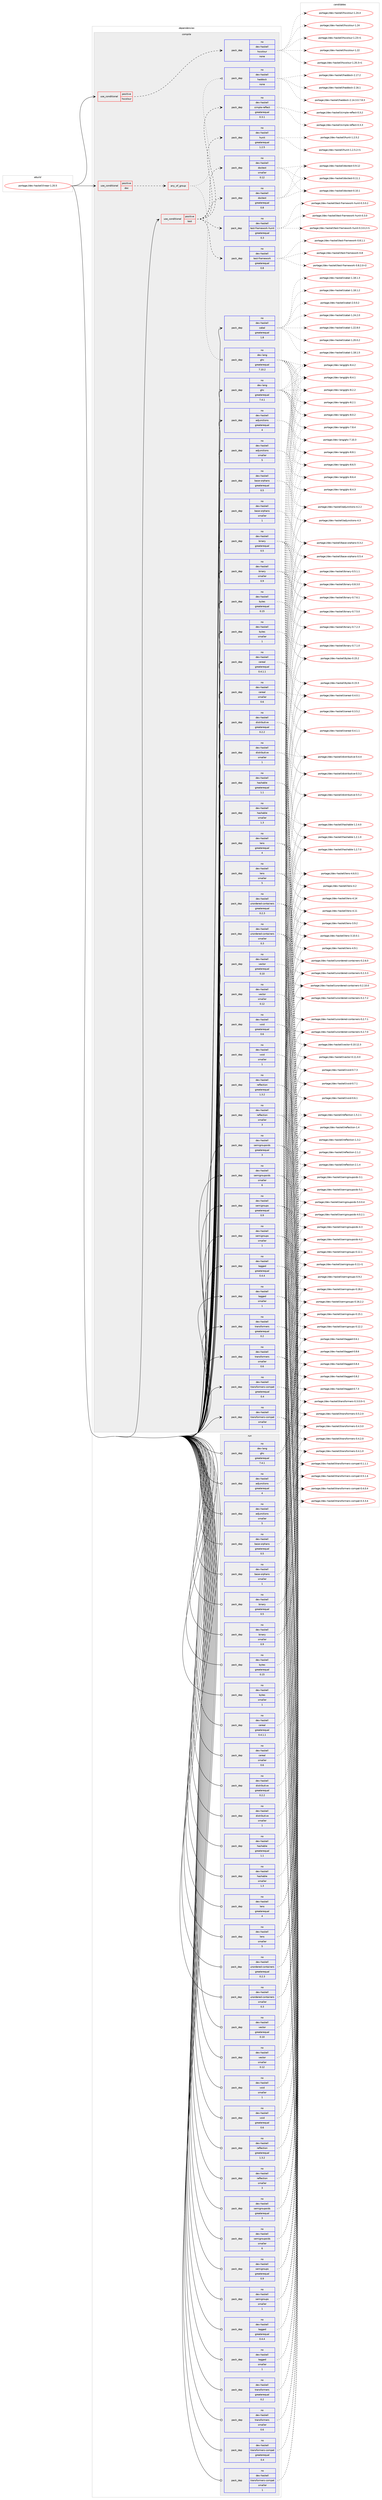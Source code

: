 digraph prolog {

# *************
# Graph options
# *************

newrank=true;
concentrate=true;
compound=true;
graph [rankdir=LR,fontname=Helvetica,fontsize=10,ranksep=1.5];#, ranksep=2.5, nodesep=0.2];
edge  [arrowhead=vee];
node  [fontname=Helvetica,fontsize=10];

# **********
# The ebuild
# **********

subgraph cluster_leftcol {
color=gray;
label=<<i>ebuild</i>>;
id [label="portage://dev-haskell/linear-1.20.5", color=red, width=4, href="../dev-haskell/linear-1.20.5.svg"];
}

# ****************
# The dependencies
# ****************

subgraph cluster_midcol {
color=gray;
label=<<i>dependencies</i>>;
subgraph cluster_compile {
fillcolor="#eeeeee";
style=filled;
label=<<i>compile</i>>;
subgraph cond132797 {
dependency552940 [label=<<TABLE BORDER="0" CELLBORDER="1" CELLSPACING="0" CELLPADDING="4"><TR><TD ROWSPAN="3" CELLPADDING="10">use_conditional</TD></TR><TR><TD>positive</TD></TR><TR><TD>doc</TD></TR></TABLE>>, shape=none, color=red];
subgraph any6110 {
dependency552941 [label=<<TABLE BORDER="0" CELLBORDER="1" CELLSPACING="0" CELLPADDING="4"><TR><TD CELLPADDING="10">any_of_group</TD></TR></TABLE>>, shape=none, color=red];subgraph pack413796 {
dependency552942 [label=<<TABLE BORDER="0" CELLBORDER="1" CELLSPACING="0" CELLPADDING="4" WIDTH="220"><TR><TD ROWSPAN="6" CELLPADDING="30">pack_dep</TD></TR><TR><TD WIDTH="110">no</TD></TR><TR><TD>dev-haskell</TD></TR><TR><TD>haddock</TD></TR><TR><TD>none</TD></TR><TR><TD></TD></TR></TABLE>>, shape=none, color=blue];
}
dependency552941:e -> dependency552942:w [weight=20,style="dotted",arrowhead="oinv"];
subgraph pack413797 {
dependency552943 [label=<<TABLE BORDER="0" CELLBORDER="1" CELLSPACING="0" CELLPADDING="4" WIDTH="220"><TR><TD ROWSPAN="6" CELLPADDING="30">pack_dep</TD></TR><TR><TD WIDTH="110">no</TD></TR><TR><TD>dev-lang</TD></TR><TR><TD>ghc</TD></TR><TR><TD>greaterequal</TD></TR><TR><TD>7.10.2</TD></TR></TABLE>>, shape=none, color=blue];
}
dependency552941:e -> dependency552943:w [weight=20,style="dotted",arrowhead="oinv"];
}
dependency552940:e -> dependency552941:w [weight=20,style="dashed",arrowhead="vee"];
}
id:e -> dependency552940:w [weight=20,style="solid",arrowhead="vee"];
subgraph cond132798 {
dependency552944 [label=<<TABLE BORDER="0" CELLBORDER="1" CELLSPACING="0" CELLPADDING="4"><TR><TD ROWSPAN="3" CELLPADDING="10">use_conditional</TD></TR><TR><TD>positive</TD></TR><TR><TD>hscolour</TD></TR></TABLE>>, shape=none, color=red];
subgraph pack413798 {
dependency552945 [label=<<TABLE BORDER="0" CELLBORDER="1" CELLSPACING="0" CELLPADDING="4" WIDTH="220"><TR><TD ROWSPAN="6" CELLPADDING="30">pack_dep</TD></TR><TR><TD WIDTH="110">no</TD></TR><TR><TD>dev-haskell</TD></TR><TR><TD>hscolour</TD></TR><TR><TD>none</TD></TR><TR><TD></TD></TR></TABLE>>, shape=none, color=blue];
}
dependency552944:e -> dependency552945:w [weight=20,style="dashed",arrowhead="vee"];
}
id:e -> dependency552944:w [weight=20,style="solid",arrowhead="vee"];
subgraph cond132799 {
dependency552946 [label=<<TABLE BORDER="0" CELLBORDER="1" CELLSPACING="0" CELLPADDING="4"><TR><TD ROWSPAN="3" CELLPADDING="10">use_conditional</TD></TR><TR><TD>positive</TD></TR><TR><TD>test</TD></TR></TABLE>>, shape=none, color=red];
subgraph pack413799 {
dependency552947 [label=<<TABLE BORDER="0" CELLBORDER="1" CELLSPACING="0" CELLPADDING="4" WIDTH="220"><TR><TD ROWSPAN="6" CELLPADDING="30">pack_dep</TD></TR><TR><TD WIDTH="110">no</TD></TR><TR><TD>dev-haskell</TD></TR><TR><TD>doctest</TD></TR><TR><TD>greaterequal</TD></TR><TR><TD>0.8</TD></TR></TABLE>>, shape=none, color=blue];
}
dependency552946:e -> dependency552947:w [weight=20,style="dashed",arrowhead="vee"];
subgraph pack413800 {
dependency552948 [label=<<TABLE BORDER="0" CELLBORDER="1" CELLSPACING="0" CELLPADDING="4" WIDTH="220"><TR><TD ROWSPAN="6" CELLPADDING="30">pack_dep</TD></TR><TR><TD WIDTH="110">no</TD></TR><TR><TD>dev-haskell</TD></TR><TR><TD>doctest</TD></TR><TR><TD>smaller</TD></TR><TR><TD>0.12</TD></TR></TABLE>>, shape=none, color=blue];
}
dependency552946:e -> dependency552948:w [weight=20,style="dashed",arrowhead="vee"];
subgraph pack413801 {
dependency552949 [label=<<TABLE BORDER="0" CELLBORDER="1" CELLSPACING="0" CELLPADDING="4" WIDTH="220"><TR><TD ROWSPAN="6" CELLPADDING="30">pack_dep</TD></TR><TR><TD WIDTH="110">no</TD></TR><TR><TD>dev-haskell</TD></TR><TR><TD>hunit</TD></TR><TR><TD>greaterequal</TD></TR><TR><TD>1.2.5</TD></TR></TABLE>>, shape=none, color=blue];
}
dependency552946:e -> dependency552949:w [weight=20,style="dashed",arrowhead="vee"];
subgraph pack413802 {
dependency552950 [label=<<TABLE BORDER="0" CELLBORDER="1" CELLSPACING="0" CELLPADDING="4" WIDTH="220"><TR><TD ROWSPAN="6" CELLPADDING="30">pack_dep</TD></TR><TR><TD WIDTH="110">no</TD></TR><TR><TD>dev-haskell</TD></TR><TR><TD>simple-reflect</TD></TR><TR><TD>greaterequal</TD></TR><TR><TD>0.3.1</TD></TR></TABLE>>, shape=none, color=blue];
}
dependency552946:e -> dependency552950:w [weight=20,style="dashed",arrowhead="vee"];
subgraph pack413803 {
dependency552951 [label=<<TABLE BORDER="0" CELLBORDER="1" CELLSPACING="0" CELLPADDING="4" WIDTH="220"><TR><TD ROWSPAN="6" CELLPADDING="30">pack_dep</TD></TR><TR><TD WIDTH="110">no</TD></TR><TR><TD>dev-haskell</TD></TR><TR><TD>test-framework</TD></TR><TR><TD>greaterequal</TD></TR><TR><TD>0.8</TD></TR></TABLE>>, shape=none, color=blue];
}
dependency552946:e -> dependency552951:w [weight=20,style="dashed",arrowhead="vee"];
subgraph pack413804 {
dependency552952 [label=<<TABLE BORDER="0" CELLBORDER="1" CELLSPACING="0" CELLPADDING="4" WIDTH="220"><TR><TD ROWSPAN="6" CELLPADDING="30">pack_dep</TD></TR><TR><TD WIDTH="110">no</TD></TR><TR><TD>dev-haskell</TD></TR><TR><TD>test-framework-hunit</TD></TR><TR><TD>greaterequal</TD></TR><TR><TD>0.3</TD></TR></TABLE>>, shape=none, color=blue];
}
dependency552946:e -> dependency552952:w [weight=20,style="dashed",arrowhead="vee"];
}
id:e -> dependency552946:w [weight=20,style="solid",arrowhead="vee"];
subgraph pack413805 {
dependency552953 [label=<<TABLE BORDER="0" CELLBORDER="1" CELLSPACING="0" CELLPADDING="4" WIDTH="220"><TR><TD ROWSPAN="6" CELLPADDING="30">pack_dep</TD></TR><TR><TD WIDTH="110">no</TD></TR><TR><TD>dev-haskell</TD></TR><TR><TD>adjunctions</TD></TR><TR><TD>greaterequal</TD></TR><TR><TD>4</TD></TR></TABLE>>, shape=none, color=blue];
}
id:e -> dependency552953:w [weight=20,style="solid",arrowhead="vee"];
subgraph pack413806 {
dependency552954 [label=<<TABLE BORDER="0" CELLBORDER="1" CELLSPACING="0" CELLPADDING="4" WIDTH="220"><TR><TD ROWSPAN="6" CELLPADDING="30">pack_dep</TD></TR><TR><TD WIDTH="110">no</TD></TR><TR><TD>dev-haskell</TD></TR><TR><TD>adjunctions</TD></TR><TR><TD>smaller</TD></TR><TR><TD>5</TD></TR></TABLE>>, shape=none, color=blue];
}
id:e -> dependency552954:w [weight=20,style="solid",arrowhead="vee"];
subgraph pack413807 {
dependency552955 [label=<<TABLE BORDER="0" CELLBORDER="1" CELLSPACING="0" CELLPADDING="4" WIDTH="220"><TR><TD ROWSPAN="6" CELLPADDING="30">pack_dep</TD></TR><TR><TD WIDTH="110">no</TD></TR><TR><TD>dev-haskell</TD></TR><TR><TD>base-orphans</TD></TR><TR><TD>greaterequal</TD></TR><TR><TD>0.5</TD></TR></TABLE>>, shape=none, color=blue];
}
id:e -> dependency552955:w [weight=20,style="solid",arrowhead="vee"];
subgraph pack413808 {
dependency552956 [label=<<TABLE BORDER="0" CELLBORDER="1" CELLSPACING="0" CELLPADDING="4" WIDTH="220"><TR><TD ROWSPAN="6" CELLPADDING="30">pack_dep</TD></TR><TR><TD WIDTH="110">no</TD></TR><TR><TD>dev-haskell</TD></TR><TR><TD>base-orphans</TD></TR><TR><TD>smaller</TD></TR><TR><TD>1</TD></TR></TABLE>>, shape=none, color=blue];
}
id:e -> dependency552956:w [weight=20,style="solid",arrowhead="vee"];
subgraph pack413809 {
dependency552957 [label=<<TABLE BORDER="0" CELLBORDER="1" CELLSPACING="0" CELLPADDING="4" WIDTH="220"><TR><TD ROWSPAN="6" CELLPADDING="30">pack_dep</TD></TR><TR><TD WIDTH="110">no</TD></TR><TR><TD>dev-haskell</TD></TR><TR><TD>binary</TD></TR><TR><TD>greaterequal</TD></TR><TR><TD>0.5</TD></TR></TABLE>>, shape=none, color=blue];
}
id:e -> dependency552957:w [weight=20,style="solid",arrowhead="vee"];
subgraph pack413810 {
dependency552958 [label=<<TABLE BORDER="0" CELLBORDER="1" CELLSPACING="0" CELLPADDING="4" WIDTH="220"><TR><TD ROWSPAN="6" CELLPADDING="30">pack_dep</TD></TR><TR><TD WIDTH="110">no</TD></TR><TR><TD>dev-haskell</TD></TR><TR><TD>binary</TD></TR><TR><TD>smaller</TD></TR><TR><TD>0.9</TD></TR></TABLE>>, shape=none, color=blue];
}
id:e -> dependency552958:w [weight=20,style="solid",arrowhead="vee"];
subgraph pack413811 {
dependency552959 [label=<<TABLE BORDER="0" CELLBORDER="1" CELLSPACING="0" CELLPADDING="4" WIDTH="220"><TR><TD ROWSPAN="6" CELLPADDING="30">pack_dep</TD></TR><TR><TD WIDTH="110">no</TD></TR><TR><TD>dev-haskell</TD></TR><TR><TD>bytes</TD></TR><TR><TD>greaterequal</TD></TR><TR><TD>0.15</TD></TR></TABLE>>, shape=none, color=blue];
}
id:e -> dependency552959:w [weight=20,style="solid",arrowhead="vee"];
subgraph pack413812 {
dependency552960 [label=<<TABLE BORDER="0" CELLBORDER="1" CELLSPACING="0" CELLPADDING="4" WIDTH="220"><TR><TD ROWSPAN="6" CELLPADDING="30">pack_dep</TD></TR><TR><TD WIDTH="110">no</TD></TR><TR><TD>dev-haskell</TD></TR><TR><TD>bytes</TD></TR><TR><TD>smaller</TD></TR><TR><TD>1</TD></TR></TABLE>>, shape=none, color=blue];
}
id:e -> dependency552960:w [weight=20,style="solid",arrowhead="vee"];
subgraph pack413813 {
dependency552961 [label=<<TABLE BORDER="0" CELLBORDER="1" CELLSPACING="0" CELLPADDING="4" WIDTH="220"><TR><TD ROWSPAN="6" CELLPADDING="30">pack_dep</TD></TR><TR><TD WIDTH="110">no</TD></TR><TR><TD>dev-haskell</TD></TR><TR><TD>cabal</TD></TR><TR><TD>greaterequal</TD></TR><TR><TD>1.8</TD></TR></TABLE>>, shape=none, color=blue];
}
id:e -> dependency552961:w [weight=20,style="solid",arrowhead="vee"];
subgraph pack413814 {
dependency552962 [label=<<TABLE BORDER="0" CELLBORDER="1" CELLSPACING="0" CELLPADDING="4" WIDTH="220"><TR><TD ROWSPAN="6" CELLPADDING="30">pack_dep</TD></TR><TR><TD WIDTH="110">no</TD></TR><TR><TD>dev-haskell</TD></TR><TR><TD>cereal</TD></TR><TR><TD>greaterequal</TD></TR><TR><TD>0.4.1.1</TD></TR></TABLE>>, shape=none, color=blue];
}
id:e -> dependency552962:w [weight=20,style="solid",arrowhead="vee"];
subgraph pack413815 {
dependency552963 [label=<<TABLE BORDER="0" CELLBORDER="1" CELLSPACING="0" CELLPADDING="4" WIDTH="220"><TR><TD ROWSPAN="6" CELLPADDING="30">pack_dep</TD></TR><TR><TD WIDTH="110">no</TD></TR><TR><TD>dev-haskell</TD></TR><TR><TD>cereal</TD></TR><TR><TD>smaller</TD></TR><TR><TD>0.6</TD></TR></TABLE>>, shape=none, color=blue];
}
id:e -> dependency552963:w [weight=20,style="solid",arrowhead="vee"];
subgraph pack413816 {
dependency552964 [label=<<TABLE BORDER="0" CELLBORDER="1" CELLSPACING="0" CELLPADDING="4" WIDTH="220"><TR><TD ROWSPAN="6" CELLPADDING="30">pack_dep</TD></TR><TR><TD WIDTH="110">no</TD></TR><TR><TD>dev-haskell</TD></TR><TR><TD>distributive</TD></TR><TR><TD>greaterequal</TD></TR><TR><TD>0.2.2</TD></TR></TABLE>>, shape=none, color=blue];
}
id:e -> dependency552964:w [weight=20,style="solid",arrowhead="vee"];
subgraph pack413817 {
dependency552965 [label=<<TABLE BORDER="0" CELLBORDER="1" CELLSPACING="0" CELLPADDING="4" WIDTH="220"><TR><TD ROWSPAN="6" CELLPADDING="30">pack_dep</TD></TR><TR><TD WIDTH="110">no</TD></TR><TR><TD>dev-haskell</TD></TR><TR><TD>distributive</TD></TR><TR><TD>smaller</TD></TR><TR><TD>1</TD></TR></TABLE>>, shape=none, color=blue];
}
id:e -> dependency552965:w [weight=20,style="solid",arrowhead="vee"];
subgraph pack413818 {
dependency552966 [label=<<TABLE BORDER="0" CELLBORDER="1" CELLSPACING="0" CELLPADDING="4" WIDTH="220"><TR><TD ROWSPAN="6" CELLPADDING="30">pack_dep</TD></TR><TR><TD WIDTH="110">no</TD></TR><TR><TD>dev-haskell</TD></TR><TR><TD>hashable</TD></TR><TR><TD>greaterequal</TD></TR><TR><TD>1.1</TD></TR></TABLE>>, shape=none, color=blue];
}
id:e -> dependency552966:w [weight=20,style="solid",arrowhead="vee"];
subgraph pack413819 {
dependency552967 [label=<<TABLE BORDER="0" CELLBORDER="1" CELLSPACING="0" CELLPADDING="4" WIDTH="220"><TR><TD ROWSPAN="6" CELLPADDING="30">pack_dep</TD></TR><TR><TD WIDTH="110">no</TD></TR><TR><TD>dev-haskell</TD></TR><TR><TD>hashable</TD></TR><TR><TD>smaller</TD></TR><TR><TD>1.3</TD></TR></TABLE>>, shape=none, color=blue];
}
id:e -> dependency552967:w [weight=20,style="solid",arrowhead="vee"];
subgraph pack413820 {
dependency552968 [label=<<TABLE BORDER="0" CELLBORDER="1" CELLSPACING="0" CELLPADDING="4" WIDTH="220"><TR><TD ROWSPAN="6" CELLPADDING="30">pack_dep</TD></TR><TR><TD WIDTH="110">no</TD></TR><TR><TD>dev-haskell</TD></TR><TR><TD>lens</TD></TR><TR><TD>greaterequal</TD></TR><TR><TD>4</TD></TR></TABLE>>, shape=none, color=blue];
}
id:e -> dependency552968:w [weight=20,style="solid",arrowhead="vee"];
subgraph pack413821 {
dependency552969 [label=<<TABLE BORDER="0" CELLBORDER="1" CELLSPACING="0" CELLPADDING="4" WIDTH="220"><TR><TD ROWSPAN="6" CELLPADDING="30">pack_dep</TD></TR><TR><TD WIDTH="110">no</TD></TR><TR><TD>dev-haskell</TD></TR><TR><TD>lens</TD></TR><TR><TD>smaller</TD></TR><TR><TD>5</TD></TR></TABLE>>, shape=none, color=blue];
}
id:e -> dependency552969:w [weight=20,style="solid",arrowhead="vee"];
subgraph pack413822 {
dependency552970 [label=<<TABLE BORDER="0" CELLBORDER="1" CELLSPACING="0" CELLPADDING="4" WIDTH="220"><TR><TD ROWSPAN="6" CELLPADDING="30">pack_dep</TD></TR><TR><TD WIDTH="110">no</TD></TR><TR><TD>dev-haskell</TD></TR><TR><TD>reflection</TD></TR><TR><TD>greaterequal</TD></TR><TR><TD>1.3.2</TD></TR></TABLE>>, shape=none, color=blue];
}
id:e -> dependency552970:w [weight=20,style="solid",arrowhead="vee"];
subgraph pack413823 {
dependency552971 [label=<<TABLE BORDER="0" CELLBORDER="1" CELLSPACING="0" CELLPADDING="4" WIDTH="220"><TR><TD ROWSPAN="6" CELLPADDING="30">pack_dep</TD></TR><TR><TD WIDTH="110">no</TD></TR><TR><TD>dev-haskell</TD></TR><TR><TD>reflection</TD></TR><TR><TD>smaller</TD></TR><TR><TD>3</TD></TR></TABLE>>, shape=none, color=blue];
}
id:e -> dependency552971:w [weight=20,style="solid",arrowhead="vee"];
subgraph pack413824 {
dependency552972 [label=<<TABLE BORDER="0" CELLBORDER="1" CELLSPACING="0" CELLPADDING="4" WIDTH="220"><TR><TD ROWSPAN="6" CELLPADDING="30">pack_dep</TD></TR><TR><TD WIDTH="110">no</TD></TR><TR><TD>dev-haskell</TD></TR><TR><TD>semigroupoids</TD></TR><TR><TD>greaterequal</TD></TR><TR><TD>3</TD></TR></TABLE>>, shape=none, color=blue];
}
id:e -> dependency552972:w [weight=20,style="solid",arrowhead="vee"];
subgraph pack413825 {
dependency552973 [label=<<TABLE BORDER="0" CELLBORDER="1" CELLSPACING="0" CELLPADDING="4" WIDTH="220"><TR><TD ROWSPAN="6" CELLPADDING="30">pack_dep</TD></TR><TR><TD WIDTH="110">no</TD></TR><TR><TD>dev-haskell</TD></TR><TR><TD>semigroupoids</TD></TR><TR><TD>smaller</TD></TR><TR><TD>6</TD></TR></TABLE>>, shape=none, color=blue];
}
id:e -> dependency552973:w [weight=20,style="solid",arrowhead="vee"];
subgraph pack413826 {
dependency552974 [label=<<TABLE BORDER="0" CELLBORDER="1" CELLSPACING="0" CELLPADDING="4" WIDTH="220"><TR><TD ROWSPAN="6" CELLPADDING="30">pack_dep</TD></TR><TR><TD WIDTH="110">no</TD></TR><TR><TD>dev-haskell</TD></TR><TR><TD>semigroups</TD></TR><TR><TD>greaterequal</TD></TR><TR><TD>0.9</TD></TR></TABLE>>, shape=none, color=blue];
}
id:e -> dependency552974:w [weight=20,style="solid",arrowhead="vee"];
subgraph pack413827 {
dependency552975 [label=<<TABLE BORDER="0" CELLBORDER="1" CELLSPACING="0" CELLPADDING="4" WIDTH="220"><TR><TD ROWSPAN="6" CELLPADDING="30">pack_dep</TD></TR><TR><TD WIDTH="110">no</TD></TR><TR><TD>dev-haskell</TD></TR><TR><TD>semigroups</TD></TR><TR><TD>smaller</TD></TR><TR><TD>1</TD></TR></TABLE>>, shape=none, color=blue];
}
id:e -> dependency552975:w [weight=20,style="solid",arrowhead="vee"];
subgraph pack413828 {
dependency552976 [label=<<TABLE BORDER="0" CELLBORDER="1" CELLSPACING="0" CELLPADDING="4" WIDTH="220"><TR><TD ROWSPAN="6" CELLPADDING="30">pack_dep</TD></TR><TR><TD WIDTH="110">no</TD></TR><TR><TD>dev-haskell</TD></TR><TR><TD>tagged</TD></TR><TR><TD>greaterequal</TD></TR><TR><TD>0.4.4</TD></TR></TABLE>>, shape=none, color=blue];
}
id:e -> dependency552976:w [weight=20,style="solid",arrowhead="vee"];
subgraph pack413829 {
dependency552977 [label=<<TABLE BORDER="0" CELLBORDER="1" CELLSPACING="0" CELLPADDING="4" WIDTH="220"><TR><TD ROWSPAN="6" CELLPADDING="30">pack_dep</TD></TR><TR><TD WIDTH="110">no</TD></TR><TR><TD>dev-haskell</TD></TR><TR><TD>tagged</TD></TR><TR><TD>smaller</TD></TR><TR><TD>1</TD></TR></TABLE>>, shape=none, color=blue];
}
id:e -> dependency552977:w [weight=20,style="solid",arrowhead="vee"];
subgraph pack413830 {
dependency552978 [label=<<TABLE BORDER="0" CELLBORDER="1" CELLSPACING="0" CELLPADDING="4" WIDTH="220"><TR><TD ROWSPAN="6" CELLPADDING="30">pack_dep</TD></TR><TR><TD WIDTH="110">no</TD></TR><TR><TD>dev-haskell</TD></TR><TR><TD>transformers</TD></TR><TR><TD>greaterequal</TD></TR><TR><TD>0.2</TD></TR></TABLE>>, shape=none, color=blue];
}
id:e -> dependency552978:w [weight=20,style="solid",arrowhead="vee"];
subgraph pack413831 {
dependency552979 [label=<<TABLE BORDER="0" CELLBORDER="1" CELLSPACING="0" CELLPADDING="4" WIDTH="220"><TR><TD ROWSPAN="6" CELLPADDING="30">pack_dep</TD></TR><TR><TD WIDTH="110">no</TD></TR><TR><TD>dev-haskell</TD></TR><TR><TD>transformers</TD></TR><TR><TD>smaller</TD></TR><TR><TD>0.6</TD></TR></TABLE>>, shape=none, color=blue];
}
id:e -> dependency552979:w [weight=20,style="solid",arrowhead="vee"];
subgraph pack413832 {
dependency552980 [label=<<TABLE BORDER="0" CELLBORDER="1" CELLSPACING="0" CELLPADDING="4" WIDTH="220"><TR><TD ROWSPAN="6" CELLPADDING="30">pack_dep</TD></TR><TR><TD WIDTH="110">no</TD></TR><TR><TD>dev-haskell</TD></TR><TR><TD>transformers-compat</TD></TR><TR><TD>greaterequal</TD></TR><TR><TD>0.4</TD></TR></TABLE>>, shape=none, color=blue];
}
id:e -> dependency552980:w [weight=20,style="solid",arrowhead="vee"];
subgraph pack413833 {
dependency552981 [label=<<TABLE BORDER="0" CELLBORDER="1" CELLSPACING="0" CELLPADDING="4" WIDTH="220"><TR><TD ROWSPAN="6" CELLPADDING="30">pack_dep</TD></TR><TR><TD WIDTH="110">no</TD></TR><TR><TD>dev-haskell</TD></TR><TR><TD>transformers-compat</TD></TR><TR><TD>smaller</TD></TR><TR><TD>1</TD></TR></TABLE>>, shape=none, color=blue];
}
id:e -> dependency552981:w [weight=20,style="solid",arrowhead="vee"];
subgraph pack413834 {
dependency552982 [label=<<TABLE BORDER="0" CELLBORDER="1" CELLSPACING="0" CELLPADDING="4" WIDTH="220"><TR><TD ROWSPAN="6" CELLPADDING="30">pack_dep</TD></TR><TR><TD WIDTH="110">no</TD></TR><TR><TD>dev-haskell</TD></TR><TR><TD>unordered-containers</TD></TR><TR><TD>greaterequal</TD></TR><TR><TD>0.2.3</TD></TR></TABLE>>, shape=none, color=blue];
}
id:e -> dependency552982:w [weight=20,style="solid",arrowhead="vee"];
subgraph pack413835 {
dependency552983 [label=<<TABLE BORDER="0" CELLBORDER="1" CELLSPACING="0" CELLPADDING="4" WIDTH="220"><TR><TD ROWSPAN="6" CELLPADDING="30">pack_dep</TD></TR><TR><TD WIDTH="110">no</TD></TR><TR><TD>dev-haskell</TD></TR><TR><TD>unordered-containers</TD></TR><TR><TD>smaller</TD></TR><TR><TD>0.3</TD></TR></TABLE>>, shape=none, color=blue];
}
id:e -> dependency552983:w [weight=20,style="solid",arrowhead="vee"];
subgraph pack413836 {
dependency552984 [label=<<TABLE BORDER="0" CELLBORDER="1" CELLSPACING="0" CELLPADDING="4" WIDTH="220"><TR><TD ROWSPAN="6" CELLPADDING="30">pack_dep</TD></TR><TR><TD WIDTH="110">no</TD></TR><TR><TD>dev-haskell</TD></TR><TR><TD>vector</TD></TR><TR><TD>greaterequal</TD></TR><TR><TD>0.10</TD></TR></TABLE>>, shape=none, color=blue];
}
id:e -> dependency552984:w [weight=20,style="solid",arrowhead="vee"];
subgraph pack413837 {
dependency552985 [label=<<TABLE BORDER="0" CELLBORDER="1" CELLSPACING="0" CELLPADDING="4" WIDTH="220"><TR><TD ROWSPAN="6" CELLPADDING="30">pack_dep</TD></TR><TR><TD WIDTH="110">no</TD></TR><TR><TD>dev-haskell</TD></TR><TR><TD>vector</TD></TR><TR><TD>smaller</TD></TR><TR><TD>0.12</TD></TR></TABLE>>, shape=none, color=blue];
}
id:e -> dependency552985:w [weight=20,style="solid",arrowhead="vee"];
subgraph pack413838 {
dependency552986 [label=<<TABLE BORDER="0" CELLBORDER="1" CELLSPACING="0" CELLPADDING="4" WIDTH="220"><TR><TD ROWSPAN="6" CELLPADDING="30">pack_dep</TD></TR><TR><TD WIDTH="110">no</TD></TR><TR><TD>dev-haskell</TD></TR><TR><TD>void</TD></TR><TR><TD>greaterequal</TD></TR><TR><TD>0.6</TD></TR></TABLE>>, shape=none, color=blue];
}
id:e -> dependency552986:w [weight=20,style="solid",arrowhead="vee"];
subgraph pack413839 {
dependency552987 [label=<<TABLE BORDER="0" CELLBORDER="1" CELLSPACING="0" CELLPADDING="4" WIDTH="220"><TR><TD ROWSPAN="6" CELLPADDING="30">pack_dep</TD></TR><TR><TD WIDTH="110">no</TD></TR><TR><TD>dev-haskell</TD></TR><TR><TD>void</TD></TR><TR><TD>smaller</TD></TR><TR><TD>1</TD></TR></TABLE>>, shape=none, color=blue];
}
id:e -> dependency552987:w [weight=20,style="solid",arrowhead="vee"];
subgraph pack413840 {
dependency552988 [label=<<TABLE BORDER="0" CELLBORDER="1" CELLSPACING="0" CELLPADDING="4" WIDTH="220"><TR><TD ROWSPAN="6" CELLPADDING="30">pack_dep</TD></TR><TR><TD WIDTH="110">no</TD></TR><TR><TD>dev-lang</TD></TR><TR><TD>ghc</TD></TR><TR><TD>greaterequal</TD></TR><TR><TD>7.4.1</TD></TR></TABLE>>, shape=none, color=blue];
}
id:e -> dependency552988:w [weight=20,style="solid",arrowhead="vee"];
}
subgraph cluster_compileandrun {
fillcolor="#eeeeee";
style=filled;
label=<<i>compile and run</i>>;
}
subgraph cluster_run {
fillcolor="#eeeeee";
style=filled;
label=<<i>run</i>>;
subgraph pack413841 {
dependency552989 [label=<<TABLE BORDER="0" CELLBORDER="1" CELLSPACING="0" CELLPADDING="4" WIDTH="220"><TR><TD ROWSPAN="6" CELLPADDING="30">pack_dep</TD></TR><TR><TD WIDTH="110">no</TD></TR><TR><TD>dev-haskell</TD></TR><TR><TD>adjunctions</TD></TR><TR><TD>greaterequal</TD></TR><TR><TD>4</TD></TR></TABLE>>, shape=none, color=blue];
}
id:e -> dependency552989:w [weight=20,style="solid",arrowhead="odot"];
subgraph pack413842 {
dependency552990 [label=<<TABLE BORDER="0" CELLBORDER="1" CELLSPACING="0" CELLPADDING="4" WIDTH="220"><TR><TD ROWSPAN="6" CELLPADDING="30">pack_dep</TD></TR><TR><TD WIDTH="110">no</TD></TR><TR><TD>dev-haskell</TD></TR><TR><TD>adjunctions</TD></TR><TR><TD>smaller</TD></TR><TR><TD>5</TD></TR></TABLE>>, shape=none, color=blue];
}
id:e -> dependency552990:w [weight=20,style="solid",arrowhead="odot"];
subgraph pack413843 {
dependency552991 [label=<<TABLE BORDER="0" CELLBORDER="1" CELLSPACING="0" CELLPADDING="4" WIDTH="220"><TR><TD ROWSPAN="6" CELLPADDING="30">pack_dep</TD></TR><TR><TD WIDTH="110">no</TD></TR><TR><TD>dev-haskell</TD></TR><TR><TD>base-orphans</TD></TR><TR><TD>greaterequal</TD></TR><TR><TD>0.5</TD></TR></TABLE>>, shape=none, color=blue];
}
id:e -> dependency552991:w [weight=20,style="solid",arrowhead="odot"];
subgraph pack413844 {
dependency552992 [label=<<TABLE BORDER="0" CELLBORDER="1" CELLSPACING="0" CELLPADDING="4" WIDTH="220"><TR><TD ROWSPAN="6" CELLPADDING="30">pack_dep</TD></TR><TR><TD WIDTH="110">no</TD></TR><TR><TD>dev-haskell</TD></TR><TR><TD>base-orphans</TD></TR><TR><TD>smaller</TD></TR><TR><TD>1</TD></TR></TABLE>>, shape=none, color=blue];
}
id:e -> dependency552992:w [weight=20,style="solid",arrowhead="odot"];
subgraph pack413845 {
dependency552993 [label=<<TABLE BORDER="0" CELLBORDER="1" CELLSPACING="0" CELLPADDING="4" WIDTH="220"><TR><TD ROWSPAN="6" CELLPADDING="30">pack_dep</TD></TR><TR><TD WIDTH="110">no</TD></TR><TR><TD>dev-haskell</TD></TR><TR><TD>binary</TD></TR><TR><TD>greaterequal</TD></TR><TR><TD>0.5</TD></TR></TABLE>>, shape=none, color=blue];
}
id:e -> dependency552993:w [weight=20,style="solid",arrowhead="odot"];
subgraph pack413846 {
dependency552994 [label=<<TABLE BORDER="0" CELLBORDER="1" CELLSPACING="0" CELLPADDING="4" WIDTH="220"><TR><TD ROWSPAN="6" CELLPADDING="30">pack_dep</TD></TR><TR><TD WIDTH="110">no</TD></TR><TR><TD>dev-haskell</TD></TR><TR><TD>binary</TD></TR><TR><TD>smaller</TD></TR><TR><TD>0.9</TD></TR></TABLE>>, shape=none, color=blue];
}
id:e -> dependency552994:w [weight=20,style="solid",arrowhead="odot"];
subgraph pack413847 {
dependency552995 [label=<<TABLE BORDER="0" CELLBORDER="1" CELLSPACING="0" CELLPADDING="4" WIDTH="220"><TR><TD ROWSPAN="6" CELLPADDING="30">pack_dep</TD></TR><TR><TD WIDTH="110">no</TD></TR><TR><TD>dev-haskell</TD></TR><TR><TD>bytes</TD></TR><TR><TD>greaterequal</TD></TR><TR><TD>0.15</TD></TR></TABLE>>, shape=none, color=blue];
}
id:e -> dependency552995:w [weight=20,style="solid",arrowhead="odot"];
subgraph pack413848 {
dependency552996 [label=<<TABLE BORDER="0" CELLBORDER="1" CELLSPACING="0" CELLPADDING="4" WIDTH="220"><TR><TD ROWSPAN="6" CELLPADDING="30">pack_dep</TD></TR><TR><TD WIDTH="110">no</TD></TR><TR><TD>dev-haskell</TD></TR><TR><TD>bytes</TD></TR><TR><TD>smaller</TD></TR><TR><TD>1</TD></TR></TABLE>>, shape=none, color=blue];
}
id:e -> dependency552996:w [weight=20,style="solid",arrowhead="odot"];
subgraph pack413849 {
dependency552997 [label=<<TABLE BORDER="0" CELLBORDER="1" CELLSPACING="0" CELLPADDING="4" WIDTH="220"><TR><TD ROWSPAN="6" CELLPADDING="30">pack_dep</TD></TR><TR><TD WIDTH="110">no</TD></TR><TR><TD>dev-haskell</TD></TR><TR><TD>cereal</TD></TR><TR><TD>greaterequal</TD></TR><TR><TD>0.4.1.1</TD></TR></TABLE>>, shape=none, color=blue];
}
id:e -> dependency552997:w [weight=20,style="solid",arrowhead="odot"];
subgraph pack413850 {
dependency552998 [label=<<TABLE BORDER="0" CELLBORDER="1" CELLSPACING="0" CELLPADDING="4" WIDTH="220"><TR><TD ROWSPAN="6" CELLPADDING="30">pack_dep</TD></TR><TR><TD WIDTH="110">no</TD></TR><TR><TD>dev-haskell</TD></TR><TR><TD>cereal</TD></TR><TR><TD>smaller</TD></TR><TR><TD>0.6</TD></TR></TABLE>>, shape=none, color=blue];
}
id:e -> dependency552998:w [weight=20,style="solid",arrowhead="odot"];
subgraph pack413851 {
dependency552999 [label=<<TABLE BORDER="0" CELLBORDER="1" CELLSPACING="0" CELLPADDING="4" WIDTH="220"><TR><TD ROWSPAN="6" CELLPADDING="30">pack_dep</TD></TR><TR><TD WIDTH="110">no</TD></TR><TR><TD>dev-haskell</TD></TR><TR><TD>distributive</TD></TR><TR><TD>greaterequal</TD></TR><TR><TD>0.2.2</TD></TR></TABLE>>, shape=none, color=blue];
}
id:e -> dependency552999:w [weight=20,style="solid",arrowhead="odot"];
subgraph pack413852 {
dependency553000 [label=<<TABLE BORDER="0" CELLBORDER="1" CELLSPACING="0" CELLPADDING="4" WIDTH="220"><TR><TD ROWSPAN="6" CELLPADDING="30">pack_dep</TD></TR><TR><TD WIDTH="110">no</TD></TR><TR><TD>dev-haskell</TD></TR><TR><TD>distributive</TD></TR><TR><TD>smaller</TD></TR><TR><TD>1</TD></TR></TABLE>>, shape=none, color=blue];
}
id:e -> dependency553000:w [weight=20,style="solid",arrowhead="odot"];
subgraph pack413853 {
dependency553001 [label=<<TABLE BORDER="0" CELLBORDER="1" CELLSPACING="0" CELLPADDING="4" WIDTH="220"><TR><TD ROWSPAN="6" CELLPADDING="30">pack_dep</TD></TR><TR><TD WIDTH="110">no</TD></TR><TR><TD>dev-haskell</TD></TR><TR><TD>hashable</TD></TR><TR><TD>greaterequal</TD></TR><TR><TD>1.1</TD></TR></TABLE>>, shape=none, color=blue];
}
id:e -> dependency553001:w [weight=20,style="solid",arrowhead="odot"];
subgraph pack413854 {
dependency553002 [label=<<TABLE BORDER="0" CELLBORDER="1" CELLSPACING="0" CELLPADDING="4" WIDTH="220"><TR><TD ROWSPAN="6" CELLPADDING="30">pack_dep</TD></TR><TR><TD WIDTH="110">no</TD></TR><TR><TD>dev-haskell</TD></TR><TR><TD>hashable</TD></TR><TR><TD>smaller</TD></TR><TR><TD>1.3</TD></TR></TABLE>>, shape=none, color=blue];
}
id:e -> dependency553002:w [weight=20,style="solid",arrowhead="odot"];
subgraph pack413855 {
dependency553003 [label=<<TABLE BORDER="0" CELLBORDER="1" CELLSPACING="0" CELLPADDING="4" WIDTH="220"><TR><TD ROWSPAN="6" CELLPADDING="30">pack_dep</TD></TR><TR><TD WIDTH="110">no</TD></TR><TR><TD>dev-haskell</TD></TR><TR><TD>lens</TD></TR><TR><TD>greaterequal</TD></TR><TR><TD>4</TD></TR></TABLE>>, shape=none, color=blue];
}
id:e -> dependency553003:w [weight=20,style="solid",arrowhead="odot"];
subgraph pack413856 {
dependency553004 [label=<<TABLE BORDER="0" CELLBORDER="1" CELLSPACING="0" CELLPADDING="4" WIDTH="220"><TR><TD ROWSPAN="6" CELLPADDING="30">pack_dep</TD></TR><TR><TD WIDTH="110">no</TD></TR><TR><TD>dev-haskell</TD></TR><TR><TD>lens</TD></TR><TR><TD>smaller</TD></TR><TR><TD>5</TD></TR></TABLE>>, shape=none, color=blue];
}
id:e -> dependency553004:w [weight=20,style="solid",arrowhead="odot"];
subgraph pack413857 {
dependency553005 [label=<<TABLE BORDER="0" CELLBORDER="1" CELLSPACING="0" CELLPADDING="4" WIDTH="220"><TR><TD ROWSPAN="6" CELLPADDING="30">pack_dep</TD></TR><TR><TD WIDTH="110">no</TD></TR><TR><TD>dev-haskell</TD></TR><TR><TD>reflection</TD></TR><TR><TD>greaterequal</TD></TR><TR><TD>1.3.2</TD></TR></TABLE>>, shape=none, color=blue];
}
id:e -> dependency553005:w [weight=20,style="solid",arrowhead="odot"];
subgraph pack413858 {
dependency553006 [label=<<TABLE BORDER="0" CELLBORDER="1" CELLSPACING="0" CELLPADDING="4" WIDTH="220"><TR><TD ROWSPAN="6" CELLPADDING="30">pack_dep</TD></TR><TR><TD WIDTH="110">no</TD></TR><TR><TD>dev-haskell</TD></TR><TR><TD>reflection</TD></TR><TR><TD>smaller</TD></TR><TR><TD>3</TD></TR></TABLE>>, shape=none, color=blue];
}
id:e -> dependency553006:w [weight=20,style="solid",arrowhead="odot"];
subgraph pack413859 {
dependency553007 [label=<<TABLE BORDER="0" CELLBORDER="1" CELLSPACING="0" CELLPADDING="4" WIDTH="220"><TR><TD ROWSPAN="6" CELLPADDING="30">pack_dep</TD></TR><TR><TD WIDTH="110">no</TD></TR><TR><TD>dev-haskell</TD></TR><TR><TD>semigroupoids</TD></TR><TR><TD>greaterequal</TD></TR><TR><TD>3</TD></TR></TABLE>>, shape=none, color=blue];
}
id:e -> dependency553007:w [weight=20,style="solid",arrowhead="odot"];
subgraph pack413860 {
dependency553008 [label=<<TABLE BORDER="0" CELLBORDER="1" CELLSPACING="0" CELLPADDING="4" WIDTH="220"><TR><TD ROWSPAN="6" CELLPADDING="30">pack_dep</TD></TR><TR><TD WIDTH="110">no</TD></TR><TR><TD>dev-haskell</TD></TR><TR><TD>semigroupoids</TD></TR><TR><TD>smaller</TD></TR><TR><TD>6</TD></TR></TABLE>>, shape=none, color=blue];
}
id:e -> dependency553008:w [weight=20,style="solid",arrowhead="odot"];
subgraph pack413861 {
dependency553009 [label=<<TABLE BORDER="0" CELLBORDER="1" CELLSPACING="0" CELLPADDING="4" WIDTH="220"><TR><TD ROWSPAN="6" CELLPADDING="30">pack_dep</TD></TR><TR><TD WIDTH="110">no</TD></TR><TR><TD>dev-haskell</TD></TR><TR><TD>semigroups</TD></TR><TR><TD>greaterequal</TD></TR><TR><TD>0.9</TD></TR></TABLE>>, shape=none, color=blue];
}
id:e -> dependency553009:w [weight=20,style="solid",arrowhead="odot"];
subgraph pack413862 {
dependency553010 [label=<<TABLE BORDER="0" CELLBORDER="1" CELLSPACING="0" CELLPADDING="4" WIDTH="220"><TR><TD ROWSPAN="6" CELLPADDING="30">pack_dep</TD></TR><TR><TD WIDTH="110">no</TD></TR><TR><TD>dev-haskell</TD></TR><TR><TD>semigroups</TD></TR><TR><TD>smaller</TD></TR><TR><TD>1</TD></TR></TABLE>>, shape=none, color=blue];
}
id:e -> dependency553010:w [weight=20,style="solid",arrowhead="odot"];
subgraph pack413863 {
dependency553011 [label=<<TABLE BORDER="0" CELLBORDER="1" CELLSPACING="0" CELLPADDING="4" WIDTH="220"><TR><TD ROWSPAN="6" CELLPADDING="30">pack_dep</TD></TR><TR><TD WIDTH="110">no</TD></TR><TR><TD>dev-haskell</TD></TR><TR><TD>tagged</TD></TR><TR><TD>greaterequal</TD></TR><TR><TD>0.4.4</TD></TR></TABLE>>, shape=none, color=blue];
}
id:e -> dependency553011:w [weight=20,style="solid",arrowhead="odot"];
subgraph pack413864 {
dependency553012 [label=<<TABLE BORDER="0" CELLBORDER="1" CELLSPACING="0" CELLPADDING="4" WIDTH="220"><TR><TD ROWSPAN="6" CELLPADDING="30">pack_dep</TD></TR><TR><TD WIDTH="110">no</TD></TR><TR><TD>dev-haskell</TD></TR><TR><TD>tagged</TD></TR><TR><TD>smaller</TD></TR><TR><TD>1</TD></TR></TABLE>>, shape=none, color=blue];
}
id:e -> dependency553012:w [weight=20,style="solid",arrowhead="odot"];
subgraph pack413865 {
dependency553013 [label=<<TABLE BORDER="0" CELLBORDER="1" CELLSPACING="0" CELLPADDING="4" WIDTH="220"><TR><TD ROWSPAN="6" CELLPADDING="30">pack_dep</TD></TR><TR><TD WIDTH="110">no</TD></TR><TR><TD>dev-haskell</TD></TR><TR><TD>transformers</TD></TR><TR><TD>greaterequal</TD></TR><TR><TD>0.2</TD></TR></TABLE>>, shape=none, color=blue];
}
id:e -> dependency553013:w [weight=20,style="solid",arrowhead="odot"];
subgraph pack413866 {
dependency553014 [label=<<TABLE BORDER="0" CELLBORDER="1" CELLSPACING="0" CELLPADDING="4" WIDTH="220"><TR><TD ROWSPAN="6" CELLPADDING="30">pack_dep</TD></TR><TR><TD WIDTH="110">no</TD></TR><TR><TD>dev-haskell</TD></TR><TR><TD>transformers</TD></TR><TR><TD>smaller</TD></TR><TR><TD>0.6</TD></TR></TABLE>>, shape=none, color=blue];
}
id:e -> dependency553014:w [weight=20,style="solid",arrowhead="odot"];
subgraph pack413867 {
dependency553015 [label=<<TABLE BORDER="0" CELLBORDER="1" CELLSPACING="0" CELLPADDING="4" WIDTH="220"><TR><TD ROWSPAN="6" CELLPADDING="30">pack_dep</TD></TR><TR><TD WIDTH="110">no</TD></TR><TR><TD>dev-haskell</TD></TR><TR><TD>transformers-compat</TD></TR><TR><TD>greaterequal</TD></TR><TR><TD>0.4</TD></TR></TABLE>>, shape=none, color=blue];
}
id:e -> dependency553015:w [weight=20,style="solid",arrowhead="odot"];
subgraph pack413868 {
dependency553016 [label=<<TABLE BORDER="0" CELLBORDER="1" CELLSPACING="0" CELLPADDING="4" WIDTH="220"><TR><TD ROWSPAN="6" CELLPADDING="30">pack_dep</TD></TR><TR><TD WIDTH="110">no</TD></TR><TR><TD>dev-haskell</TD></TR><TR><TD>transformers-compat</TD></TR><TR><TD>smaller</TD></TR><TR><TD>1</TD></TR></TABLE>>, shape=none, color=blue];
}
id:e -> dependency553016:w [weight=20,style="solid",arrowhead="odot"];
subgraph pack413869 {
dependency553017 [label=<<TABLE BORDER="0" CELLBORDER="1" CELLSPACING="0" CELLPADDING="4" WIDTH="220"><TR><TD ROWSPAN="6" CELLPADDING="30">pack_dep</TD></TR><TR><TD WIDTH="110">no</TD></TR><TR><TD>dev-haskell</TD></TR><TR><TD>unordered-containers</TD></TR><TR><TD>greaterequal</TD></TR><TR><TD>0.2.3</TD></TR></TABLE>>, shape=none, color=blue];
}
id:e -> dependency553017:w [weight=20,style="solid",arrowhead="odot"];
subgraph pack413870 {
dependency553018 [label=<<TABLE BORDER="0" CELLBORDER="1" CELLSPACING="0" CELLPADDING="4" WIDTH="220"><TR><TD ROWSPAN="6" CELLPADDING="30">pack_dep</TD></TR><TR><TD WIDTH="110">no</TD></TR><TR><TD>dev-haskell</TD></TR><TR><TD>unordered-containers</TD></TR><TR><TD>smaller</TD></TR><TR><TD>0.3</TD></TR></TABLE>>, shape=none, color=blue];
}
id:e -> dependency553018:w [weight=20,style="solid",arrowhead="odot"];
subgraph pack413871 {
dependency553019 [label=<<TABLE BORDER="0" CELLBORDER="1" CELLSPACING="0" CELLPADDING="4" WIDTH="220"><TR><TD ROWSPAN="6" CELLPADDING="30">pack_dep</TD></TR><TR><TD WIDTH="110">no</TD></TR><TR><TD>dev-haskell</TD></TR><TR><TD>vector</TD></TR><TR><TD>greaterequal</TD></TR><TR><TD>0.10</TD></TR></TABLE>>, shape=none, color=blue];
}
id:e -> dependency553019:w [weight=20,style="solid",arrowhead="odot"];
subgraph pack413872 {
dependency553020 [label=<<TABLE BORDER="0" CELLBORDER="1" CELLSPACING="0" CELLPADDING="4" WIDTH="220"><TR><TD ROWSPAN="6" CELLPADDING="30">pack_dep</TD></TR><TR><TD WIDTH="110">no</TD></TR><TR><TD>dev-haskell</TD></TR><TR><TD>vector</TD></TR><TR><TD>smaller</TD></TR><TR><TD>0.12</TD></TR></TABLE>>, shape=none, color=blue];
}
id:e -> dependency553020:w [weight=20,style="solid",arrowhead="odot"];
subgraph pack413873 {
dependency553021 [label=<<TABLE BORDER="0" CELLBORDER="1" CELLSPACING="0" CELLPADDING="4" WIDTH="220"><TR><TD ROWSPAN="6" CELLPADDING="30">pack_dep</TD></TR><TR><TD WIDTH="110">no</TD></TR><TR><TD>dev-haskell</TD></TR><TR><TD>void</TD></TR><TR><TD>greaterequal</TD></TR><TR><TD>0.6</TD></TR></TABLE>>, shape=none, color=blue];
}
id:e -> dependency553021:w [weight=20,style="solid",arrowhead="odot"];
subgraph pack413874 {
dependency553022 [label=<<TABLE BORDER="0" CELLBORDER="1" CELLSPACING="0" CELLPADDING="4" WIDTH="220"><TR><TD ROWSPAN="6" CELLPADDING="30">pack_dep</TD></TR><TR><TD WIDTH="110">no</TD></TR><TR><TD>dev-haskell</TD></TR><TR><TD>void</TD></TR><TR><TD>smaller</TD></TR><TR><TD>1</TD></TR></TABLE>>, shape=none, color=blue];
}
id:e -> dependency553022:w [weight=20,style="solid",arrowhead="odot"];
subgraph pack413875 {
dependency553023 [label=<<TABLE BORDER="0" CELLBORDER="1" CELLSPACING="0" CELLPADDING="4" WIDTH="220"><TR><TD ROWSPAN="6" CELLPADDING="30">pack_dep</TD></TR><TR><TD WIDTH="110">no</TD></TR><TR><TD>dev-lang</TD></TR><TR><TD>ghc</TD></TR><TR><TD>greaterequal</TD></TR><TR><TD>7.4.1</TD></TR></TABLE>>, shape=none, color=blue];
}
id:e -> dependency553023:w [weight=20,style="solid",arrowhead="odot"];
}
}

# **************
# The candidates
# **************

subgraph cluster_choices {
rank=same;
color=gray;
label=<<i>candidates</i>>;

subgraph choice413796 {
color=black;
nodesep=1;
choice100101118451049711510710110810847104971001001119910745504649554650 [label="portage://dev-haskell/haddock-2.17.2", color=red, width=4,href="../dev-haskell/haddock-2.17.2.svg"];
choice100101118451049711510710110810847104971001001119910745504649544649 [label="portage://dev-haskell/haddock-2.16.1", color=red, width=4,href="../dev-haskell/haddock-2.16.1.svg"];
choice1001011184510497115107101108108471049710010011199107455046495246514648465546564651 [label="portage://dev-haskell/haddock-2.14.3.0.7.8.3", color=red, width=4,href="../dev-haskell/haddock-2.14.3.0.7.8.3.svg"];
dependency552942:e -> choice100101118451049711510710110810847104971001001119910745504649554650:w [style=dotted,weight="100"];
dependency552942:e -> choice100101118451049711510710110810847104971001001119910745504649544649:w [style=dotted,weight="100"];
dependency552942:e -> choice1001011184510497115107101108108471049710010011199107455046495246514648465546564651:w [style=dotted,weight="100"];
}
subgraph choice413797 {
color=black;
nodesep=1;
choice10010111845108971101034710310499455646564649 [label="portage://dev-lang/ghc-8.8.1", color=red, width=4,href="../dev-lang/ghc-8.8.1.svg"];
choice10010111845108971101034710310499455646544653 [label="portage://dev-lang/ghc-8.6.5", color=red, width=4,href="../dev-lang/ghc-8.6.5.svg"];
choice10010111845108971101034710310499455646544652 [label="portage://dev-lang/ghc-8.6.4", color=red, width=4,href="../dev-lang/ghc-8.6.4.svg"];
choice10010111845108971101034710310499455646524651 [label="portage://dev-lang/ghc-8.4.3", color=red, width=4,href="../dev-lang/ghc-8.4.3.svg"];
choice10010111845108971101034710310499455646524650 [label="portage://dev-lang/ghc-8.4.2", color=red, width=4,href="../dev-lang/ghc-8.4.2.svg"];
choice10010111845108971101034710310499455646524649 [label="portage://dev-lang/ghc-8.4.1", color=red, width=4,href="../dev-lang/ghc-8.4.1.svg"];
choice10010111845108971101034710310499455646504650 [label="portage://dev-lang/ghc-8.2.2", color=red, width=4,href="../dev-lang/ghc-8.2.2.svg"];
choice10010111845108971101034710310499455646504649 [label="portage://dev-lang/ghc-8.2.1", color=red, width=4,href="../dev-lang/ghc-8.2.1.svg"];
choice10010111845108971101034710310499455646484650 [label="portage://dev-lang/ghc-8.0.2", color=red, width=4,href="../dev-lang/ghc-8.0.2.svg"];
choice10010111845108971101034710310499455546564652 [label="portage://dev-lang/ghc-7.8.4", color=red, width=4,href="../dev-lang/ghc-7.8.4.svg"];
choice1001011184510897110103471031049945554649484651 [label="portage://dev-lang/ghc-7.10.3", color=red, width=4,href="../dev-lang/ghc-7.10.3.svg"];
dependency552943:e -> choice10010111845108971101034710310499455646564649:w [style=dotted,weight="100"];
dependency552943:e -> choice10010111845108971101034710310499455646544653:w [style=dotted,weight="100"];
dependency552943:e -> choice10010111845108971101034710310499455646544652:w [style=dotted,weight="100"];
dependency552943:e -> choice10010111845108971101034710310499455646524651:w [style=dotted,weight="100"];
dependency552943:e -> choice10010111845108971101034710310499455646524650:w [style=dotted,weight="100"];
dependency552943:e -> choice10010111845108971101034710310499455646524649:w [style=dotted,weight="100"];
dependency552943:e -> choice10010111845108971101034710310499455646504650:w [style=dotted,weight="100"];
dependency552943:e -> choice10010111845108971101034710310499455646504649:w [style=dotted,weight="100"];
dependency552943:e -> choice10010111845108971101034710310499455646484650:w [style=dotted,weight="100"];
dependency552943:e -> choice10010111845108971101034710310499455546564652:w [style=dotted,weight="100"];
dependency552943:e -> choice1001011184510897110103471031049945554649484651:w [style=dotted,weight="100"];
}
subgraph choice413798 {
color=black;
nodesep=1;
choice1001011184510497115107101108108471041159911110811111711445494650524652 [label="portage://dev-haskell/hscolour-1.24.4", color=red, width=4,href="../dev-haskell/hscolour-1.24.4.svg"];
choice100101118451049711510710110810847104115991111081111171144549465052 [label="portage://dev-haskell/hscolour-1.24", color=red, width=4,href="../dev-haskell/hscolour-1.24.svg"];
choice1001011184510497115107101108108471041159911110811111711445494650514511449 [label="portage://dev-haskell/hscolour-1.23-r1", color=red, width=4,href="../dev-haskell/hscolour-1.23-r1.svg"];
choice100101118451049711510710110810847104115991111081111171144549465050 [label="portage://dev-haskell/hscolour-1.22", color=red, width=4,href="../dev-haskell/hscolour-1.22.svg"];
choice10010111845104971151071011081084710411599111108111117114454946504846514511449 [label="portage://dev-haskell/hscolour-1.20.3-r1", color=red, width=4,href="../dev-haskell/hscolour-1.20.3-r1.svg"];
dependency552945:e -> choice1001011184510497115107101108108471041159911110811111711445494650524652:w [style=dotted,weight="100"];
dependency552945:e -> choice100101118451049711510710110810847104115991111081111171144549465052:w [style=dotted,weight="100"];
dependency552945:e -> choice1001011184510497115107101108108471041159911110811111711445494650514511449:w [style=dotted,weight="100"];
dependency552945:e -> choice100101118451049711510710110810847104115991111081111171144549465050:w [style=dotted,weight="100"];
dependency552945:e -> choice10010111845104971151071011081084710411599111108111117114454946504846514511449:w [style=dotted,weight="100"];
}
subgraph choice413799 {
color=black;
nodesep=1;
choice1001011184510497115107101108108471001119911610111511645484657464950 [label="portage://dev-haskell/doctest-0.9.12", color=red, width=4,href="../dev-haskell/doctest-0.9.12.svg"];
choice1001011184510497115107101108108471001119911610111511645484649494649 [label="portage://dev-haskell/doctest-0.11.1", color=red, width=4,href="../dev-haskell/doctest-0.11.1.svg"];
choice1001011184510497115107101108108471001119911610111511645484649484649 [label="portage://dev-haskell/doctest-0.10.1", color=red, width=4,href="../dev-haskell/doctest-0.10.1.svg"];
dependency552947:e -> choice1001011184510497115107101108108471001119911610111511645484657464950:w [style=dotted,weight="100"];
dependency552947:e -> choice1001011184510497115107101108108471001119911610111511645484649494649:w [style=dotted,weight="100"];
dependency552947:e -> choice1001011184510497115107101108108471001119911610111511645484649484649:w [style=dotted,weight="100"];
}
subgraph choice413800 {
color=black;
nodesep=1;
choice1001011184510497115107101108108471001119911610111511645484657464950 [label="portage://dev-haskell/doctest-0.9.12", color=red, width=4,href="../dev-haskell/doctest-0.9.12.svg"];
choice1001011184510497115107101108108471001119911610111511645484649494649 [label="portage://dev-haskell/doctest-0.11.1", color=red, width=4,href="../dev-haskell/doctest-0.11.1.svg"];
choice1001011184510497115107101108108471001119911610111511645484649484649 [label="portage://dev-haskell/doctest-0.10.1", color=red, width=4,href="../dev-haskell/doctest-0.10.1.svg"];
dependency552948:e -> choice1001011184510497115107101108108471001119911610111511645484657464950:w [style=dotted,weight="100"];
dependency552948:e -> choice1001011184510497115107101108108471001119911610111511645484649494649:w [style=dotted,weight="100"];
dependency552948:e -> choice1001011184510497115107101108108471001119911610111511645484649484649:w [style=dotted,weight="100"];
}
subgraph choice413801 {
color=black;
nodesep=1;
choice10010111845104971151071011081084710411711010511645494650465346504511449 [label="portage://dev-haskell/hunit-1.2.5.2-r1", color=red, width=4,href="../dev-haskell/hunit-1.2.5.2-r1.svg"];
choice1001011184510497115107101108108471041171101051164549465046534650 [label="portage://dev-haskell/hunit-1.2.5.2", color=red, width=4,href="../dev-haskell/hunit-1.2.5.2.svg"];
dependency552949:e -> choice10010111845104971151071011081084710411711010511645494650465346504511449:w [style=dotted,weight="100"];
dependency552949:e -> choice1001011184510497115107101108108471041171101051164549465046534650:w [style=dotted,weight="100"];
}
subgraph choice413802 {
color=black;
nodesep=1;
choice1001011184510497115107101108108471151051091121081014511410110210810199116454846514651 [label="portage://dev-haskell/simple-reflect-0.3.3", color=red, width=4,href="../dev-haskell/simple-reflect-0.3.3.svg"];
choice1001011184510497115107101108108471151051091121081014511410110210810199116454846514650 [label="portage://dev-haskell/simple-reflect-0.3.2", color=red, width=4,href="../dev-haskell/simple-reflect-0.3.2.svg"];
dependency552950:e -> choice1001011184510497115107101108108471151051091121081014511410110210810199116454846514651:w [style=dotted,weight="100"];
dependency552950:e -> choice1001011184510497115107101108108471151051091121081014511410110210810199116454846514650:w [style=dotted,weight="100"];
}
subgraph choice413803 {
color=black;
nodesep=1;
choice100101118451049711510710110810847116101115116451021149710910111911111410745484656465046484511450 [label="portage://dev-haskell/test-framework-0.8.2.0-r2", color=red, width=4,href="../dev-haskell/test-framework-0.8.2.0-r2.svg"];
choice10010111845104971151071011081084711610111511645102114971091011191111141074548465646494649 [label="portage://dev-haskell/test-framework-0.8.1.1", color=red, width=4,href="../dev-haskell/test-framework-0.8.1.1.svg"];
choice100101118451049711510710110810847116101115116451021149710910111911111410745484656 [label="portage://dev-haskell/test-framework-0.8", color=red, width=4,href="../dev-haskell/test-framework-0.8.svg"];
dependency552951:e -> choice100101118451049711510710110810847116101115116451021149710910111911111410745484656465046484511450:w [style=dotted,weight="100"];
dependency552951:e -> choice10010111845104971151071011081084711610111511645102114971091011191111141074548465646494649:w [style=dotted,weight="100"];
dependency552951:e -> choice100101118451049711510710110810847116101115116451021149710910111911111410745484656:w [style=dotted,weight="100"];
}
subgraph choice413804 {
color=black;
nodesep=1;
choice10010111845104971151071011081084711610111511645102114971091011191111141074510411711010511645484651464846504511449 [label="portage://dev-haskell/test-framework-hunit-0.3.0.2-r1", color=red, width=4,href="../dev-haskell/test-framework-hunit-0.3.0.2-r1.svg"];
choice1001011184510497115107101108108471161011151164510211497109101119111114107451041171101051164548465146484650 [label="portage://dev-haskell/test-framework-hunit-0.3.0.2", color=red, width=4,href="../dev-haskell/test-framework-hunit-0.3.0.2.svg"];
choice100101118451049711510710110810847116101115116451021149710910111911111410745104117110105116454846514648 [label="portage://dev-haskell/test-framework-hunit-0.3.0", color=red, width=4,href="../dev-haskell/test-framework-hunit-0.3.0.svg"];
dependency552952:e -> choice10010111845104971151071011081084711610111511645102114971091011191111141074510411711010511645484651464846504511449:w [style=dotted,weight="100"];
dependency552952:e -> choice1001011184510497115107101108108471161011151164510211497109101119111114107451041171101051164548465146484650:w [style=dotted,weight="100"];
dependency552952:e -> choice100101118451049711510710110810847116101115116451021149710910111911111410745104117110105116454846514648:w [style=dotted,weight="100"];
}
subgraph choice413805 {
color=black;
nodesep=1;
choice100101118451049711510710110810847971001061171109911610511111011545524651 [label="portage://dev-haskell/adjunctions-4.3", color=red, width=4,href="../dev-haskell/adjunctions-4.3.svg"];
choice1001011184510497115107101108108479710010611711099116105111110115455246504650 [label="portage://dev-haskell/adjunctions-4.2.2", color=red, width=4,href="../dev-haskell/adjunctions-4.2.2.svg"];
dependency552953:e -> choice100101118451049711510710110810847971001061171109911610511111011545524651:w [style=dotted,weight="100"];
dependency552953:e -> choice1001011184510497115107101108108479710010611711099116105111110115455246504650:w [style=dotted,weight="100"];
}
subgraph choice413806 {
color=black;
nodesep=1;
choice100101118451049711510710110810847971001061171109911610511111011545524651 [label="portage://dev-haskell/adjunctions-4.3", color=red, width=4,href="../dev-haskell/adjunctions-4.3.svg"];
choice1001011184510497115107101108108479710010611711099116105111110115455246504650 [label="portage://dev-haskell/adjunctions-4.2.2", color=red, width=4,href="../dev-haskell/adjunctions-4.2.2.svg"];
dependency552954:e -> choice100101118451049711510710110810847971001061171109911610511111011545524651:w [style=dotted,weight="100"];
dependency552954:e -> choice1001011184510497115107101108108479710010611711099116105111110115455246504650:w [style=dotted,weight="100"];
}
subgraph choice413807 {
color=black;
nodesep=1;
choice10010111845104971151071011081084798971151014511111411210497110115454846534652 [label="portage://dev-haskell/base-orphans-0.5.4", color=red, width=4,href="../dev-haskell/base-orphans-0.5.4.svg"];
choice10010111845104971151071011081084798971151014511111411210497110115454846514650 [label="portage://dev-haskell/base-orphans-0.3.2", color=red, width=4,href="../dev-haskell/base-orphans-0.3.2.svg"];
dependency552955:e -> choice10010111845104971151071011081084798971151014511111411210497110115454846534652:w [style=dotted,weight="100"];
dependency552955:e -> choice10010111845104971151071011081084798971151014511111411210497110115454846514650:w [style=dotted,weight="100"];
}
subgraph choice413808 {
color=black;
nodesep=1;
choice10010111845104971151071011081084798971151014511111411210497110115454846534652 [label="portage://dev-haskell/base-orphans-0.5.4", color=red, width=4,href="../dev-haskell/base-orphans-0.5.4.svg"];
choice10010111845104971151071011081084798971151014511111411210497110115454846514650 [label="portage://dev-haskell/base-orphans-0.3.2", color=red, width=4,href="../dev-haskell/base-orphans-0.3.2.svg"];
dependency552956:e -> choice10010111845104971151071011081084798971151014511111411210497110115454846534652:w [style=dotted,weight="100"];
dependency552956:e -> choice10010111845104971151071011081084798971151014511111411210497110115454846514650:w [style=dotted,weight="100"];
}
subgraph choice413809 {
color=black;
nodesep=1;
choice10010111845104971151071011081084798105110971141214548465646514648 [label="portage://dev-haskell/binary-0.8.3.0", color=red, width=4,href="../dev-haskell/binary-0.8.3.0.svg"];
choice10010111845104971151071011081084798105110971141214548465546544649 [label="portage://dev-haskell/binary-0.7.6.1", color=red, width=4,href="../dev-haskell/binary-0.7.6.1.svg"];
choice10010111845104971151071011081084798105110971141214548465546534648 [label="portage://dev-haskell/binary-0.7.5.0", color=red, width=4,href="../dev-haskell/binary-0.7.5.0.svg"];
choice10010111845104971151071011081084798105110971141214548465546504651 [label="portage://dev-haskell/binary-0.7.2.3", color=red, width=4,href="../dev-haskell/binary-0.7.2.3.svg"];
choice10010111845104971151071011081084798105110971141214548465546494648 [label="portage://dev-haskell/binary-0.7.1.0", color=red, width=4,href="../dev-haskell/binary-0.7.1.0.svg"];
choice10010111845104971151071011081084798105110971141214548465346494649 [label="portage://dev-haskell/binary-0.5.1.1", color=red, width=4,href="../dev-haskell/binary-0.5.1.1.svg"];
dependency552957:e -> choice10010111845104971151071011081084798105110971141214548465646514648:w [style=dotted,weight="100"];
dependency552957:e -> choice10010111845104971151071011081084798105110971141214548465546544649:w [style=dotted,weight="100"];
dependency552957:e -> choice10010111845104971151071011081084798105110971141214548465546534648:w [style=dotted,weight="100"];
dependency552957:e -> choice10010111845104971151071011081084798105110971141214548465546504651:w [style=dotted,weight="100"];
dependency552957:e -> choice10010111845104971151071011081084798105110971141214548465546494648:w [style=dotted,weight="100"];
dependency552957:e -> choice10010111845104971151071011081084798105110971141214548465346494649:w [style=dotted,weight="100"];
}
subgraph choice413810 {
color=black;
nodesep=1;
choice10010111845104971151071011081084798105110971141214548465646514648 [label="portage://dev-haskell/binary-0.8.3.0", color=red, width=4,href="../dev-haskell/binary-0.8.3.0.svg"];
choice10010111845104971151071011081084798105110971141214548465546544649 [label="portage://dev-haskell/binary-0.7.6.1", color=red, width=4,href="../dev-haskell/binary-0.7.6.1.svg"];
choice10010111845104971151071011081084798105110971141214548465546534648 [label="portage://dev-haskell/binary-0.7.5.0", color=red, width=4,href="../dev-haskell/binary-0.7.5.0.svg"];
choice10010111845104971151071011081084798105110971141214548465546504651 [label="portage://dev-haskell/binary-0.7.2.3", color=red, width=4,href="../dev-haskell/binary-0.7.2.3.svg"];
choice10010111845104971151071011081084798105110971141214548465546494648 [label="portage://dev-haskell/binary-0.7.1.0", color=red, width=4,href="../dev-haskell/binary-0.7.1.0.svg"];
choice10010111845104971151071011081084798105110971141214548465346494649 [label="portage://dev-haskell/binary-0.5.1.1", color=red, width=4,href="../dev-haskell/binary-0.5.1.1.svg"];
dependency552958:e -> choice10010111845104971151071011081084798105110971141214548465646514648:w [style=dotted,weight="100"];
dependency552958:e -> choice10010111845104971151071011081084798105110971141214548465546544649:w [style=dotted,weight="100"];
dependency552958:e -> choice10010111845104971151071011081084798105110971141214548465546534648:w [style=dotted,weight="100"];
dependency552958:e -> choice10010111845104971151071011081084798105110971141214548465546504651:w [style=dotted,weight="100"];
dependency552958:e -> choice10010111845104971151071011081084798105110971141214548465546494648:w [style=dotted,weight="100"];
dependency552958:e -> choice10010111845104971151071011081084798105110971141214548465346494649:w [style=dotted,weight="100"];
}
subgraph choice413811 {
color=black;
nodesep=1;
choice1001011184510497115107101108108479812111610111545484649534653 [label="portage://dev-haskell/bytes-0.15.5", color=red, width=4,href="../dev-haskell/bytes-0.15.5.svg"];
choice1001011184510497115107101108108479812111610111545484649534650 [label="portage://dev-haskell/bytes-0.15.2", color=red, width=4,href="../dev-haskell/bytes-0.15.2.svg"];
dependency552959:e -> choice1001011184510497115107101108108479812111610111545484649534653:w [style=dotted,weight="100"];
dependency552959:e -> choice1001011184510497115107101108108479812111610111545484649534650:w [style=dotted,weight="100"];
}
subgraph choice413812 {
color=black;
nodesep=1;
choice1001011184510497115107101108108479812111610111545484649534653 [label="portage://dev-haskell/bytes-0.15.5", color=red, width=4,href="../dev-haskell/bytes-0.15.5.svg"];
choice1001011184510497115107101108108479812111610111545484649534650 [label="portage://dev-haskell/bytes-0.15.2", color=red, width=4,href="../dev-haskell/bytes-0.15.2.svg"];
dependency552960:e -> choice1001011184510497115107101108108479812111610111545484649534653:w [style=dotted,weight="100"];
dependency552960:e -> choice1001011184510497115107101108108479812111610111545484649534650:w [style=dotted,weight="100"];
}
subgraph choice413813 {
color=black;
nodesep=1;
choice100101118451049711510710110810847999798971084550464846484650 [label="portage://dev-haskell/cabal-2.0.0.2", color=red, width=4,href="../dev-haskell/cabal-2.0.0.2.svg"];
choice10010111845104971151071011081084799979897108454946505246504648 [label="portage://dev-haskell/cabal-1.24.2.0", color=red, width=4,href="../dev-haskell/cabal-1.24.2.0.svg"];
choice10010111845104971151071011081084799979897108454946505046564648 [label="portage://dev-haskell/cabal-1.22.8.0", color=red, width=4,href="../dev-haskell/cabal-1.22.8.0.svg"];
choice10010111845104971151071011081084799979897108454946504846484650 [label="portage://dev-haskell/cabal-1.20.0.2", color=red, width=4,href="../dev-haskell/cabal-1.20.0.2.svg"];
choice10010111845104971151071011081084799979897108454946495646494653 [label="portage://dev-haskell/cabal-1.18.1.5", color=red, width=4,href="../dev-haskell/cabal-1.18.1.5.svg"];
choice10010111845104971151071011081084799979897108454946495646494651 [label="portage://dev-haskell/cabal-1.18.1.3", color=red, width=4,href="../dev-haskell/cabal-1.18.1.3.svg"];
choice10010111845104971151071011081084799979897108454946495646494650 [label="portage://dev-haskell/cabal-1.18.1.2", color=red, width=4,href="../dev-haskell/cabal-1.18.1.2.svg"];
dependency552961:e -> choice100101118451049711510710110810847999798971084550464846484650:w [style=dotted,weight="100"];
dependency552961:e -> choice10010111845104971151071011081084799979897108454946505246504648:w [style=dotted,weight="100"];
dependency552961:e -> choice10010111845104971151071011081084799979897108454946505046564648:w [style=dotted,weight="100"];
dependency552961:e -> choice10010111845104971151071011081084799979897108454946504846484650:w [style=dotted,weight="100"];
dependency552961:e -> choice10010111845104971151071011081084799979897108454946495646494653:w [style=dotted,weight="100"];
dependency552961:e -> choice10010111845104971151071011081084799979897108454946495646494651:w [style=dotted,weight="100"];
dependency552961:e -> choice10010111845104971151071011081084799979897108454946495646494650:w [style=dotted,weight="100"];
}
subgraph choice413814 {
color=black;
nodesep=1;
choice10010111845104971151071011081084799101114101971084548465246494649 [label="portage://dev-haskell/cereal-0.4.1.1", color=red, width=4,href="../dev-haskell/cereal-0.4.1.1.svg"];
choice10010111845104971151071011081084799101114101971084548465246484649 [label="portage://dev-haskell/cereal-0.4.0.1", color=red, width=4,href="../dev-haskell/cereal-0.4.0.1.svg"];
choice10010111845104971151071011081084799101114101971084548465146534650 [label="portage://dev-haskell/cereal-0.3.5.2", color=red, width=4,href="../dev-haskell/cereal-0.3.5.2.svg"];
dependency552962:e -> choice10010111845104971151071011081084799101114101971084548465246494649:w [style=dotted,weight="100"];
dependency552962:e -> choice10010111845104971151071011081084799101114101971084548465246484649:w [style=dotted,weight="100"];
dependency552962:e -> choice10010111845104971151071011081084799101114101971084548465146534650:w [style=dotted,weight="100"];
}
subgraph choice413815 {
color=black;
nodesep=1;
choice10010111845104971151071011081084799101114101971084548465246494649 [label="portage://dev-haskell/cereal-0.4.1.1", color=red, width=4,href="../dev-haskell/cereal-0.4.1.1.svg"];
choice10010111845104971151071011081084799101114101971084548465246484649 [label="portage://dev-haskell/cereal-0.4.0.1", color=red, width=4,href="../dev-haskell/cereal-0.4.0.1.svg"];
choice10010111845104971151071011081084799101114101971084548465146534650 [label="portage://dev-haskell/cereal-0.3.5.2", color=red, width=4,href="../dev-haskell/cereal-0.3.5.2.svg"];
dependency552963:e -> choice10010111845104971151071011081084799101114101971084548465246494649:w [style=dotted,weight="100"];
dependency552963:e -> choice10010111845104971151071011081084799101114101971084548465246484649:w [style=dotted,weight="100"];
dependency552963:e -> choice10010111845104971151071011081084799101114101971084548465146534650:w [style=dotted,weight="100"];
}
subgraph choice413816 {
color=black;
nodesep=1;
choice10010111845104971151071011081084710010511511611410598117116105118101454846534650 [label="portage://dev-haskell/distributive-0.5.2", color=red, width=4,href="../dev-haskell/distributive-0.5.2.svg"];
choice10010111845104971151071011081084710010511511611410598117116105118101454846524652 [label="portage://dev-haskell/distributive-0.4.4", color=red, width=4,href="../dev-haskell/distributive-0.4.4.svg"];
choice10010111845104971151071011081084710010511511611410598117116105118101454846514650 [label="portage://dev-haskell/distributive-0.3.2", color=red, width=4,href="../dev-haskell/distributive-0.3.2.svg"];
dependency552964:e -> choice10010111845104971151071011081084710010511511611410598117116105118101454846534650:w [style=dotted,weight="100"];
dependency552964:e -> choice10010111845104971151071011081084710010511511611410598117116105118101454846524652:w [style=dotted,weight="100"];
dependency552964:e -> choice10010111845104971151071011081084710010511511611410598117116105118101454846514650:w [style=dotted,weight="100"];
}
subgraph choice413817 {
color=black;
nodesep=1;
choice10010111845104971151071011081084710010511511611410598117116105118101454846534650 [label="portage://dev-haskell/distributive-0.5.2", color=red, width=4,href="../dev-haskell/distributive-0.5.2.svg"];
choice10010111845104971151071011081084710010511511611410598117116105118101454846524652 [label="portage://dev-haskell/distributive-0.4.4", color=red, width=4,href="../dev-haskell/distributive-0.4.4.svg"];
choice10010111845104971151071011081084710010511511611410598117116105118101454846514650 [label="portage://dev-haskell/distributive-0.3.2", color=red, width=4,href="../dev-haskell/distributive-0.3.2.svg"];
dependency552965:e -> choice10010111845104971151071011081084710010511511611410598117116105118101454846534650:w [style=dotted,weight="100"];
dependency552965:e -> choice10010111845104971151071011081084710010511511611410598117116105118101454846524652:w [style=dotted,weight="100"];
dependency552965:e -> choice10010111845104971151071011081084710010511511611410598117116105118101454846514650:w [style=dotted,weight="100"];
}
subgraph choice413818 {
color=black;
nodesep=1;
choice1001011184510497115107101108108471049711510497981081014549465046554648 [label="portage://dev-haskell/hashable-1.2.7.0", color=red, width=4,href="../dev-haskell/hashable-1.2.7.0.svg"];
choice1001011184510497115107101108108471049711510497981081014549465046524648 [label="portage://dev-haskell/hashable-1.2.4.0", color=red, width=4,href="../dev-haskell/hashable-1.2.4.0.svg"];
choice1001011184510497115107101108108471049711510497981081014549465046494648 [label="portage://dev-haskell/hashable-1.2.1.0", color=red, width=4,href="../dev-haskell/hashable-1.2.1.0.svg"];
dependency552966:e -> choice1001011184510497115107101108108471049711510497981081014549465046554648:w [style=dotted,weight="100"];
dependency552966:e -> choice1001011184510497115107101108108471049711510497981081014549465046524648:w [style=dotted,weight="100"];
dependency552966:e -> choice1001011184510497115107101108108471049711510497981081014549465046494648:w [style=dotted,weight="100"];
}
subgraph choice413819 {
color=black;
nodesep=1;
choice1001011184510497115107101108108471049711510497981081014549465046554648 [label="portage://dev-haskell/hashable-1.2.7.0", color=red, width=4,href="../dev-haskell/hashable-1.2.7.0.svg"];
choice1001011184510497115107101108108471049711510497981081014549465046524648 [label="portage://dev-haskell/hashable-1.2.4.0", color=red, width=4,href="../dev-haskell/hashable-1.2.4.0.svg"];
choice1001011184510497115107101108108471049711510497981081014549465046494648 [label="portage://dev-haskell/hashable-1.2.1.0", color=red, width=4,href="../dev-haskell/hashable-1.2.1.0.svg"];
dependency552967:e -> choice1001011184510497115107101108108471049711510497981081014549465046554648:w [style=dotted,weight="100"];
dependency552967:e -> choice1001011184510497115107101108108471049711510497981081014549465046524648:w [style=dotted,weight="100"];
dependency552967:e -> choice1001011184510497115107101108108471049711510497981081014549465046494648:w [style=dotted,weight="100"];
}
subgraph choice413820 {
color=black;
nodesep=1;
choice100101118451049711510710110810847108101110115455246574649 [label="portage://dev-haskell/lens-4.9.1", color=red, width=4,href="../dev-haskell/lens-4.9.1.svg"];
choice1001011184510497115107101108108471081011101154552465446484649 [label="portage://dev-haskell/lens-4.6.0.1", color=red, width=4,href="../dev-haskell/lens-4.6.0.1.svg"];
choice10010111845104971151071011081084710810111011545524650 [label="portage://dev-haskell/lens-4.2", color=red, width=4,href="../dev-haskell/lens-4.2.svg"];
choice1001011184510497115107101108108471081011101154552464952 [label="portage://dev-haskell/lens-4.14", color=red, width=4,href="../dev-haskell/lens-4.14.svg"];
choice1001011184510497115107101108108471081011101154552464949 [label="portage://dev-haskell/lens-4.11", color=red, width=4,href="../dev-haskell/lens-4.11.svg"];
choice100101118451049711510710110810847108101110115455146574650 [label="portage://dev-haskell/lens-3.9.2", color=red, width=4,href="../dev-haskell/lens-3.9.2.svg"];
choice100101118451049711510710110810847108101110115455146494846484649 [label="portage://dev-haskell/lens-3.10.0.1", color=red, width=4,href="../dev-haskell/lens-3.10.0.1.svg"];
dependency552968:e -> choice100101118451049711510710110810847108101110115455246574649:w [style=dotted,weight="100"];
dependency552968:e -> choice1001011184510497115107101108108471081011101154552465446484649:w [style=dotted,weight="100"];
dependency552968:e -> choice10010111845104971151071011081084710810111011545524650:w [style=dotted,weight="100"];
dependency552968:e -> choice1001011184510497115107101108108471081011101154552464952:w [style=dotted,weight="100"];
dependency552968:e -> choice1001011184510497115107101108108471081011101154552464949:w [style=dotted,weight="100"];
dependency552968:e -> choice100101118451049711510710110810847108101110115455146574650:w [style=dotted,weight="100"];
dependency552968:e -> choice100101118451049711510710110810847108101110115455146494846484649:w [style=dotted,weight="100"];
}
subgraph choice413821 {
color=black;
nodesep=1;
choice100101118451049711510710110810847108101110115455246574649 [label="portage://dev-haskell/lens-4.9.1", color=red, width=4,href="../dev-haskell/lens-4.9.1.svg"];
choice1001011184510497115107101108108471081011101154552465446484649 [label="portage://dev-haskell/lens-4.6.0.1", color=red, width=4,href="../dev-haskell/lens-4.6.0.1.svg"];
choice10010111845104971151071011081084710810111011545524650 [label="portage://dev-haskell/lens-4.2", color=red, width=4,href="../dev-haskell/lens-4.2.svg"];
choice1001011184510497115107101108108471081011101154552464952 [label="portage://dev-haskell/lens-4.14", color=red, width=4,href="../dev-haskell/lens-4.14.svg"];
choice1001011184510497115107101108108471081011101154552464949 [label="portage://dev-haskell/lens-4.11", color=red, width=4,href="../dev-haskell/lens-4.11.svg"];
choice100101118451049711510710110810847108101110115455146574650 [label="portage://dev-haskell/lens-3.9.2", color=red, width=4,href="../dev-haskell/lens-3.9.2.svg"];
choice100101118451049711510710110810847108101110115455146494846484649 [label="portage://dev-haskell/lens-3.10.0.1", color=red, width=4,href="../dev-haskell/lens-3.10.0.1.svg"];
dependency552969:e -> choice100101118451049711510710110810847108101110115455246574649:w [style=dotted,weight="100"];
dependency552969:e -> choice1001011184510497115107101108108471081011101154552465446484649:w [style=dotted,weight="100"];
dependency552969:e -> choice10010111845104971151071011081084710810111011545524650:w [style=dotted,weight="100"];
dependency552969:e -> choice1001011184510497115107101108108471081011101154552464952:w [style=dotted,weight="100"];
dependency552969:e -> choice1001011184510497115107101108108471081011101154552464949:w [style=dotted,weight="100"];
dependency552969:e -> choice100101118451049711510710110810847108101110115455146574650:w [style=dotted,weight="100"];
dependency552969:e -> choice100101118451049711510710110810847108101110115455146494846484649:w [style=dotted,weight="100"];
}
subgraph choice413822 {
color=black;
nodesep=1;
choice10010111845104971151071011081084711410110210810199116105111110455046494652 [label="portage://dev-haskell/reflection-2.1.4", color=red, width=4,href="../dev-haskell/reflection-2.1.4.svg"];
choice10010111845104971151071011081084711410110210810199116105111110455046494650 [label="portage://dev-haskell/reflection-2.1.2", color=red, width=4,href="../dev-haskell/reflection-2.1.2.svg"];
choice100101118451049711510710110810847114101102108101991161051111104549465346504649 [label="portage://dev-haskell/reflection-1.5.2.1", color=red, width=4,href="../dev-haskell/reflection-1.5.2.1.svg"];
choice1001011184510497115107101108108471141011021081019911610511111045494652 [label="portage://dev-haskell/reflection-1.4", color=red, width=4,href="../dev-haskell/reflection-1.4.svg"];
choice10010111845104971151071011081084711410110210810199116105111110454946514650 [label="portage://dev-haskell/reflection-1.3.2", color=red, width=4,href="../dev-haskell/reflection-1.3.2.svg"];
dependency552970:e -> choice10010111845104971151071011081084711410110210810199116105111110455046494652:w [style=dotted,weight="100"];
dependency552970:e -> choice10010111845104971151071011081084711410110210810199116105111110455046494650:w [style=dotted,weight="100"];
dependency552970:e -> choice100101118451049711510710110810847114101102108101991161051111104549465346504649:w [style=dotted,weight="100"];
dependency552970:e -> choice1001011184510497115107101108108471141011021081019911610511111045494652:w [style=dotted,weight="100"];
dependency552970:e -> choice10010111845104971151071011081084711410110210810199116105111110454946514650:w [style=dotted,weight="100"];
}
subgraph choice413823 {
color=black;
nodesep=1;
choice10010111845104971151071011081084711410110210810199116105111110455046494652 [label="portage://dev-haskell/reflection-2.1.4", color=red, width=4,href="../dev-haskell/reflection-2.1.4.svg"];
choice10010111845104971151071011081084711410110210810199116105111110455046494650 [label="portage://dev-haskell/reflection-2.1.2", color=red, width=4,href="../dev-haskell/reflection-2.1.2.svg"];
choice100101118451049711510710110810847114101102108101991161051111104549465346504649 [label="portage://dev-haskell/reflection-1.5.2.1", color=red, width=4,href="../dev-haskell/reflection-1.5.2.1.svg"];
choice1001011184510497115107101108108471141011021081019911610511111045494652 [label="portage://dev-haskell/reflection-1.4", color=red, width=4,href="../dev-haskell/reflection-1.4.svg"];
choice10010111845104971151071011081084711410110210810199116105111110454946514650 [label="portage://dev-haskell/reflection-1.3.2", color=red, width=4,href="../dev-haskell/reflection-1.3.2.svg"];
dependency552971:e -> choice10010111845104971151071011081084711410110210810199116105111110455046494652:w [style=dotted,weight="100"];
dependency552971:e -> choice10010111845104971151071011081084711410110210810199116105111110455046494650:w [style=dotted,weight="100"];
dependency552971:e -> choice100101118451049711510710110810847114101102108101991161051111104549465346504649:w [style=dotted,weight="100"];
dependency552971:e -> choice1001011184510497115107101108108471141011021081019911610511111045494652:w [style=dotted,weight="100"];
dependency552971:e -> choice10010111845104971151071011081084711410110210810199116105111110454946514650:w [style=dotted,weight="100"];
}
subgraph choice413824 {
color=black;
nodesep=1;
choice10010111845104971151071011081084711510110910510311411111711211110510011545534649 [label="portage://dev-haskell/semigroupoids-5.1", color=red, width=4,href="../dev-haskell/semigroupoids-5.1.svg"];
choice1001011184510497115107101108108471151011091051031141111171121111051001154553464846484652 [label="portage://dev-haskell/semigroupoids-5.0.0.4", color=red, width=4,href="../dev-haskell/semigroupoids-5.0.0.4.svg"];
choice10010111845104971151071011081084711510110910510311411111711211110510011545524651 [label="portage://dev-haskell/semigroupoids-4.3", color=red, width=4,href="../dev-haskell/semigroupoids-4.3.svg"];
choice10010111845104971151071011081084711510110910510311411111711211110510011545524650 [label="portage://dev-haskell/semigroupoids-4.2", color=red, width=4,href="../dev-haskell/semigroupoids-4.2.svg"];
choice1001011184510497115107101108108471151011091051031141111171121111051001154552464846504649 [label="portage://dev-haskell/semigroupoids-4.0.2.1", color=red, width=4,href="../dev-haskell/semigroupoids-4.0.2.1.svg"];
choice10010111845104971151071011081084711510110910510311411111711211110510011545514649 [label="portage://dev-haskell/semigroupoids-3.1", color=red, width=4,href="../dev-haskell/semigroupoids-3.1.svg"];
dependency552972:e -> choice10010111845104971151071011081084711510110910510311411111711211110510011545534649:w [style=dotted,weight="100"];
dependency552972:e -> choice1001011184510497115107101108108471151011091051031141111171121111051001154553464846484652:w [style=dotted,weight="100"];
dependency552972:e -> choice10010111845104971151071011081084711510110910510311411111711211110510011545524651:w [style=dotted,weight="100"];
dependency552972:e -> choice10010111845104971151071011081084711510110910510311411111711211110510011545524650:w [style=dotted,weight="100"];
dependency552972:e -> choice1001011184510497115107101108108471151011091051031141111171121111051001154552464846504649:w [style=dotted,weight="100"];
dependency552972:e -> choice10010111845104971151071011081084711510110910510311411111711211110510011545514649:w [style=dotted,weight="100"];
}
subgraph choice413825 {
color=black;
nodesep=1;
choice10010111845104971151071011081084711510110910510311411111711211110510011545534649 [label="portage://dev-haskell/semigroupoids-5.1", color=red, width=4,href="../dev-haskell/semigroupoids-5.1.svg"];
choice1001011184510497115107101108108471151011091051031141111171121111051001154553464846484652 [label="portage://dev-haskell/semigroupoids-5.0.0.4", color=red, width=4,href="../dev-haskell/semigroupoids-5.0.0.4.svg"];
choice10010111845104971151071011081084711510110910510311411111711211110510011545524651 [label="portage://dev-haskell/semigroupoids-4.3", color=red, width=4,href="../dev-haskell/semigroupoids-4.3.svg"];
choice10010111845104971151071011081084711510110910510311411111711211110510011545524650 [label="portage://dev-haskell/semigroupoids-4.2", color=red, width=4,href="../dev-haskell/semigroupoids-4.2.svg"];
choice1001011184510497115107101108108471151011091051031141111171121111051001154552464846504649 [label="portage://dev-haskell/semigroupoids-4.0.2.1", color=red, width=4,href="../dev-haskell/semigroupoids-4.0.2.1.svg"];
choice10010111845104971151071011081084711510110910510311411111711211110510011545514649 [label="portage://dev-haskell/semigroupoids-3.1", color=red, width=4,href="../dev-haskell/semigroupoids-3.1.svg"];
dependency552973:e -> choice10010111845104971151071011081084711510110910510311411111711211110510011545534649:w [style=dotted,weight="100"];
dependency552973:e -> choice1001011184510497115107101108108471151011091051031141111171121111051001154553464846484652:w [style=dotted,weight="100"];
dependency552973:e -> choice10010111845104971151071011081084711510110910510311411111711211110510011545524651:w [style=dotted,weight="100"];
dependency552973:e -> choice10010111845104971151071011081084711510110910510311411111711211110510011545524650:w [style=dotted,weight="100"];
dependency552973:e -> choice1001011184510497115107101108108471151011091051031141111171121111051001154552464846504649:w [style=dotted,weight="100"];
dependency552973:e -> choice10010111845104971151071011081084711510110910510311411111711211110510011545514649:w [style=dotted,weight="100"];
}
subgraph choice413826 {
color=black;
nodesep=1;
choice100101118451049711510710110810847115101109105103114111117112115454846574650 [label="portage://dev-haskell/semigroups-0.9.2", color=red, width=4,href="../dev-haskell/semigroups-0.9.2.svg"];
choice10010111845104971151071011081084711510110910510311411111711211545484649564650 [label="portage://dev-haskell/semigroups-0.18.2", color=red, width=4,href="../dev-haskell/semigroups-0.18.2.svg"];
choice100101118451049711510710110810847115101109105103114111117112115454846495446504650 [label="portage://dev-haskell/semigroups-0.16.2.2", color=red, width=4,href="../dev-haskell/semigroups-0.16.2.2.svg"];
choice10010111845104971151071011081084711510110910510311411111711211545484649534649 [label="portage://dev-haskell/semigroups-0.15.1", color=red, width=4,href="../dev-haskell/semigroups-0.15.1.svg"];
choice10010111845104971151071011081084711510110910510311411111711211545484649504650 [label="portage://dev-haskell/semigroups-0.12.2", color=red, width=4,href="../dev-haskell/semigroups-0.12.2.svg"];
choice10010111845104971151071011081084711510110910510311411111711211545484649504649 [label="portage://dev-haskell/semigroups-0.12.1", color=red, width=4,href="../dev-haskell/semigroups-0.12.1.svg"];
choice10010111845104971151071011081084711510110910510311411111711211545484649494511449 [label="portage://dev-haskell/semigroups-0.11-r1", color=red, width=4,href="../dev-haskell/semigroups-0.11-r1.svg"];
dependency552974:e -> choice100101118451049711510710110810847115101109105103114111117112115454846574650:w [style=dotted,weight="100"];
dependency552974:e -> choice10010111845104971151071011081084711510110910510311411111711211545484649564650:w [style=dotted,weight="100"];
dependency552974:e -> choice100101118451049711510710110810847115101109105103114111117112115454846495446504650:w [style=dotted,weight="100"];
dependency552974:e -> choice10010111845104971151071011081084711510110910510311411111711211545484649534649:w [style=dotted,weight="100"];
dependency552974:e -> choice10010111845104971151071011081084711510110910510311411111711211545484649504650:w [style=dotted,weight="100"];
dependency552974:e -> choice10010111845104971151071011081084711510110910510311411111711211545484649504649:w [style=dotted,weight="100"];
dependency552974:e -> choice10010111845104971151071011081084711510110910510311411111711211545484649494511449:w [style=dotted,weight="100"];
}
subgraph choice413827 {
color=black;
nodesep=1;
choice100101118451049711510710110810847115101109105103114111117112115454846574650 [label="portage://dev-haskell/semigroups-0.9.2", color=red, width=4,href="../dev-haskell/semigroups-0.9.2.svg"];
choice10010111845104971151071011081084711510110910510311411111711211545484649564650 [label="portage://dev-haskell/semigroups-0.18.2", color=red, width=4,href="../dev-haskell/semigroups-0.18.2.svg"];
choice100101118451049711510710110810847115101109105103114111117112115454846495446504650 [label="portage://dev-haskell/semigroups-0.16.2.2", color=red, width=4,href="../dev-haskell/semigroups-0.16.2.2.svg"];
choice10010111845104971151071011081084711510110910510311411111711211545484649534649 [label="portage://dev-haskell/semigroups-0.15.1", color=red, width=4,href="../dev-haskell/semigroups-0.15.1.svg"];
choice10010111845104971151071011081084711510110910510311411111711211545484649504650 [label="portage://dev-haskell/semigroups-0.12.2", color=red, width=4,href="../dev-haskell/semigroups-0.12.2.svg"];
choice10010111845104971151071011081084711510110910510311411111711211545484649504649 [label="portage://dev-haskell/semigroups-0.12.1", color=red, width=4,href="../dev-haskell/semigroups-0.12.1.svg"];
choice10010111845104971151071011081084711510110910510311411111711211545484649494511449 [label="portage://dev-haskell/semigroups-0.11-r1", color=red, width=4,href="../dev-haskell/semigroups-0.11-r1.svg"];
dependency552975:e -> choice100101118451049711510710110810847115101109105103114111117112115454846574650:w [style=dotted,weight="100"];
dependency552975:e -> choice10010111845104971151071011081084711510110910510311411111711211545484649564650:w [style=dotted,weight="100"];
dependency552975:e -> choice100101118451049711510710110810847115101109105103114111117112115454846495446504650:w [style=dotted,weight="100"];
dependency552975:e -> choice10010111845104971151071011081084711510110910510311411111711211545484649534649:w [style=dotted,weight="100"];
dependency552975:e -> choice10010111845104971151071011081084711510110910510311411111711211545484649504650:w [style=dotted,weight="100"];
dependency552975:e -> choice10010111845104971151071011081084711510110910510311411111711211545484649504649:w [style=dotted,weight="100"];
dependency552975:e -> choice10010111845104971151071011081084711510110910510311411111711211545484649494511449:w [style=dotted,weight="100"];
}
subgraph choice413828 {
color=black;
nodesep=1;
choice10010111845104971151071011081084711697103103101100454846564654 [label="portage://dev-haskell/tagged-0.8.6", color=red, width=4,href="../dev-haskell/tagged-0.8.6.svg"];
choice10010111845104971151071011081084711697103103101100454846564652 [label="portage://dev-haskell/tagged-0.8.4", color=red, width=4,href="../dev-haskell/tagged-0.8.4.svg"];
choice10010111845104971151071011081084711697103103101100454846564650 [label="portage://dev-haskell/tagged-0.8.2", color=red, width=4,href="../dev-haskell/tagged-0.8.2.svg"];
choice10010111845104971151071011081084711697103103101100454846554651 [label="portage://dev-haskell/tagged-0.7.3", color=red, width=4,href="../dev-haskell/tagged-0.7.3.svg"];
choice10010111845104971151071011081084711697103103101100454846544649 [label="portage://dev-haskell/tagged-0.6.1", color=red, width=4,href="../dev-haskell/tagged-0.6.1.svg"];
dependency552976:e -> choice10010111845104971151071011081084711697103103101100454846564654:w [style=dotted,weight="100"];
dependency552976:e -> choice10010111845104971151071011081084711697103103101100454846564652:w [style=dotted,weight="100"];
dependency552976:e -> choice10010111845104971151071011081084711697103103101100454846564650:w [style=dotted,weight="100"];
dependency552976:e -> choice10010111845104971151071011081084711697103103101100454846554651:w [style=dotted,weight="100"];
dependency552976:e -> choice10010111845104971151071011081084711697103103101100454846544649:w [style=dotted,weight="100"];
}
subgraph choice413829 {
color=black;
nodesep=1;
choice10010111845104971151071011081084711697103103101100454846564654 [label="portage://dev-haskell/tagged-0.8.6", color=red, width=4,href="../dev-haskell/tagged-0.8.6.svg"];
choice10010111845104971151071011081084711697103103101100454846564652 [label="portage://dev-haskell/tagged-0.8.4", color=red, width=4,href="../dev-haskell/tagged-0.8.4.svg"];
choice10010111845104971151071011081084711697103103101100454846564650 [label="portage://dev-haskell/tagged-0.8.2", color=red, width=4,href="../dev-haskell/tagged-0.8.2.svg"];
choice10010111845104971151071011081084711697103103101100454846554651 [label="portage://dev-haskell/tagged-0.7.3", color=red, width=4,href="../dev-haskell/tagged-0.7.3.svg"];
choice10010111845104971151071011081084711697103103101100454846544649 [label="portage://dev-haskell/tagged-0.6.1", color=red, width=4,href="../dev-haskell/tagged-0.6.1.svg"];
dependency552977:e -> choice10010111845104971151071011081084711697103103101100454846564654:w [style=dotted,weight="100"];
dependency552977:e -> choice10010111845104971151071011081084711697103103101100454846564652:w [style=dotted,weight="100"];
dependency552977:e -> choice10010111845104971151071011081084711697103103101100454846564650:w [style=dotted,weight="100"];
dependency552977:e -> choice10010111845104971151071011081084711697103103101100454846554651:w [style=dotted,weight="100"];
dependency552977:e -> choice10010111845104971151071011081084711697103103101100454846544649:w [style=dotted,weight="100"];
}
subgraph choice413830 {
color=black;
nodesep=1;
choice100101118451049711510710110810847116114971101151021111141091011141154548465346504648 [label="portage://dev-haskell/transformers-0.5.2.0", color=red, width=4,href="../dev-haskell/transformers-0.5.2.0.svg"];
choice100101118451049711510710110810847116114971101151021111141091011141154548465246514648 [label="portage://dev-haskell/transformers-0.4.3.0", color=red, width=4,href="../dev-haskell/transformers-0.4.3.0.svg"];
choice100101118451049711510710110810847116114971101151021111141091011141154548465246504648 [label="portage://dev-haskell/transformers-0.4.2.0", color=red, width=4,href="../dev-haskell/transformers-0.4.2.0.svg"];
choice100101118451049711510710110810847116114971101151021111141091011141154548465246494648 [label="portage://dev-haskell/transformers-0.4.1.0", color=red, width=4,href="../dev-haskell/transformers-0.4.1.0.svg"];
choice1001011184510497115107101108108471161149711011510211111410910111411545484651464846484511449 [label="portage://dev-haskell/transformers-0.3.0.0-r1", color=red, width=4,href="../dev-haskell/transformers-0.3.0.0-r1.svg"];
dependency552978:e -> choice100101118451049711510710110810847116114971101151021111141091011141154548465346504648:w [style=dotted,weight="100"];
dependency552978:e -> choice100101118451049711510710110810847116114971101151021111141091011141154548465246514648:w [style=dotted,weight="100"];
dependency552978:e -> choice100101118451049711510710110810847116114971101151021111141091011141154548465246504648:w [style=dotted,weight="100"];
dependency552978:e -> choice100101118451049711510710110810847116114971101151021111141091011141154548465246494648:w [style=dotted,weight="100"];
dependency552978:e -> choice1001011184510497115107101108108471161149711011510211111410910111411545484651464846484511449:w [style=dotted,weight="100"];
}
subgraph choice413831 {
color=black;
nodesep=1;
choice100101118451049711510710110810847116114971101151021111141091011141154548465346504648 [label="portage://dev-haskell/transformers-0.5.2.0", color=red, width=4,href="../dev-haskell/transformers-0.5.2.0.svg"];
choice100101118451049711510710110810847116114971101151021111141091011141154548465246514648 [label="portage://dev-haskell/transformers-0.4.3.0", color=red, width=4,href="../dev-haskell/transformers-0.4.3.0.svg"];
choice100101118451049711510710110810847116114971101151021111141091011141154548465246504648 [label="portage://dev-haskell/transformers-0.4.2.0", color=red, width=4,href="../dev-haskell/transformers-0.4.2.0.svg"];
choice100101118451049711510710110810847116114971101151021111141091011141154548465246494648 [label="portage://dev-haskell/transformers-0.4.1.0", color=red, width=4,href="../dev-haskell/transformers-0.4.1.0.svg"];
choice1001011184510497115107101108108471161149711011510211111410910111411545484651464846484511449 [label="portage://dev-haskell/transformers-0.3.0.0-r1", color=red, width=4,href="../dev-haskell/transformers-0.3.0.0-r1.svg"];
dependency552979:e -> choice100101118451049711510710110810847116114971101151021111141091011141154548465346504648:w [style=dotted,weight="100"];
dependency552979:e -> choice100101118451049711510710110810847116114971101151021111141091011141154548465246514648:w [style=dotted,weight="100"];
dependency552979:e -> choice100101118451049711510710110810847116114971101151021111141091011141154548465246504648:w [style=dotted,weight="100"];
dependency552979:e -> choice100101118451049711510710110810847116114971101151021111141091011141154548465246494648:w [style=dotted,weight="100"];
dependency552979:e -> choice1001011184510497115107101108108471161149711011510211111410910111411545484651464846484511449:w [style=dotted,weight="100"];
}
subgraph choice413832 {
color=black;
nodesep=1;
choice100101118451049711510710110810847116114971101151021111141091011141154599111109112971164548465346494652 [label="portage://dev-haskell/transformers-compat-0.5.1.4", color=red, width=4,href="../dev-haskell/transformers-compat-0.5.1.4.svg"];
choice100101118451049711510710110810847116114971101151021111141091011141154599111109112971164548465246484652 [label="portage://dev-haskell/transformers-compat-0.4.0.4", color=red, width=4,href="../dev-haskell/transformers-compat-0.4.0.4.svg"];
choice100101118451049711510710110810847116114971101151021111141091011141154599111109112971164548465146514652 [label="portage://dev-haskell/transformers-compat-0.3.3.4", color=red, width=4,href="../dev-haskell/transformers-compat-0.3.3.4.svg"];
choice100101118451049711510710110810847116114971101151021111141091011141154599111109112971164548464946494649 [label="portage://dev-haskell/transformers-compat-0.1.1.1", color=red, width=4,href="../dev-haskell/transformers-compat-0.1.1.1.svg"];
dependency552980:e -> choice100101118451049711510710110810847116114971101151021111141091011141154599111109112971164548465346494652:w [style=dotted,weight="100"];
dependency552980:e -> choice100101118451049711510710110810847116114971101151021111141091011141154599111109112971164548465246484652:w [style=dotted,weight="100"];
dependency552980:e -> choice100101118451049711510710110810847116114971101151021111141091011141154599111109112971164548465146514652:w [style=dotted,weight="100"];
dependency552980:e -> choice100101118451049711510710110810847116114971101151021111141091011141154599111109112971164548464946494649:w [style=dotted,weight="100"];
}
subgraph choice413833 {
color=black;
nodesep=1;
choice100101118451049711510710110810847116114971101151021111141091011141154599111109112971164548465346494652 [label="portage://dev-haskell/transformers-compat-0.5.1.4", color=red, width=4,href="../dev-haskell/transformers-compat-0.5.1.4.svg"];
choice100101118451049711510710110810847116114971101151021111141091011141154599111109112971164548465246484652 [label="portage://dev-haskell/transformers-compat-0.4.0.4", color=red, width=4,href="../dev-haskell/transformers-compat-0.4.0.4.svg"];
choice100101118451049711510710110810847116114971101151021111141091011141154599111109112971164548465146514652 [label="portage://dev-haskell/transformers-compat-0.3.3.4", color=red, width=4,href="../dev-haskell/transformers-compat-0.3.3.4.svg"];
choice100101118451049711510710110810847116114971101151021111141091011141154599111109112971164548464946494649 [label="portage://dev-haskell/transformers-compat-0.1.1.1", color=red, width=4,href="../dev-haskell/transformers-compat-0.1.1.1.svg"];
dependency552981:e -> choice100101118451049711510710110810847116114971101151021111141091011141154599111109112971164548465346494652:w [style=dotted,weight="100"];
dependency552981:e -> choice100101118451049711510710110810847116114971101151021111141091011141154599111109112971164548465246484652:w [style=dotted,weight="100"];
dependency552981:e -> choice100101118451049711510710110810847116114971101151021111141091011141154599111109112971164548465146514652:w [style=dotted,weight="100"];
dependency552981:e -> choice100101118451049711510710110810847116114971101151021111141091011141154599111109112971164548464946494649:w [style=dotted,weight="100"];
}
subgraph choice413834 {
color=black;
nodesep=1;
choice1001011184510497115107101108108471171101111141001011141011004599111110116971051101011141154548465046554650 [label="portage://dev-haskell/unordered-containers-0.2.7.2", color=red, width=4,href="../dev-haskell/unordered-containers-0.2.7.2.svg"];
choice1001011184510497115107101108108471171101111141001011141011004599111110116971051101011141154548465046554649 [label="portage://dev-haskell/unordered-containers-0.2.7.1", color=red, width=4,href="../dev-haskell/unordered-containers-0.2.7.1.svg"];
choice1001011184510497115107101108108471171101111141001011141011004599111110116971051101011141154548465046554648 [label="portage://dev-haskell/unordered-containers-0.2.7.0", color=red, width=4,href="../dev-haskell/unordered-containers-0.2.7.0.svg"];
choice1001011184510497115107101108108471171101111141001011141011004599111110116971051101011141154548465046544648 [label="portage://dev-haskell/unordered-containers-0.2.6.0", color=red, width=4,href="../dev-haskell/unordered-containers-0.2.6.0.svg"];
choice1001011184510497115107101108108471171101111141001011141011004599111110116971051101011141154548465046514651 [label="portage://dev-haskell/unordered-containers-0.2.3.3", color=red, width=4,href="../dev-haskell/unordered-containers-0.2.3.3.svg"];
choice100101118451049711510710110810847117110111114100101114101100459911111011697105110101114115454846504649484648 [label="portage://dev-haskell/unordered-containers-0.2.10.0", color=red, width=4,href="../dev-haskell/unordered-containers-0.2.10.0.svg"];
dependency552982:e -> choice1001011184510497115107101108108471171101111141001011141011004599111110116971051101011141154548465046554650:w [style=dotted,weight="100"];
dependency552982:e -> choice1001011184510497115107101108108471171101111141001011141011004599111110116971051101011141154548465046554649:w [style=dotted,weight="100"];
dependency552982:e -> choice1001011184510497115107101108108471171101111141001011141011004599111110116971051101011141154548465046554648:w [style=dotted,weight="100"];
dependency552982:e -> choice1001011184510497115107101108108471171101111141001011141011004599111110116971051101011141154548465046544648:w [style=dotted,weight="100"];
dependency552982:e -> choice1001011184510497115107101108108471171101111141001011141011004599111110116971051101011141154548465046514651:w [style=dotted,weight="100"];
dependency552982:e -> choice100101118451049711510710110810847117110111114100101114101100459911111011697105110101114115454846504649484648:w [style=dotted,weight="100"];
}
subgraph choice413835 {
color=black;
nodesep=1;
choice1001011184510497115107101108108471171101111141001011141011004599111110116971051101011141154548465046554650 [label="portage://dev-haskell/unordered-containers-0.2.7.2", color=red, width=4,href="../dev-haskell/unordered-containers-0.2.7.2.svg"];
choice1001011184510497115107101108108471171101111141001011141011004599111110116971051101011141154548465046554649 [label="portage://dev-haskell/unordered-containers-0.2.7.1", color=red, width=4,href="../dev-haskell/unordered-containers-0.2.7.1.svg"];
choice1001011184510497115107101108108471171101111141001011141011004599111110116971051101011141154548465046554648 [label="portage://dev-haskell/unordered-containers-0.2.7.0", color=red, width=4,href="../dev-haskell/unordered-containers-0.2.7.0.svg"];
choice1001011184510497115107101108108471171101111141001011141011004599111110116971051101011141154548465046544648 [label="portage://dev-haskell/unordered-containers-0.2.6.0", color=red, width=4,href="../dev-haskell/unordered-containers-0.2.6.0.svg"];
choice1001011184510497115107101108108471171101111141001011141011004599111110116971051101011141154548465046514651 [label="portage://dev-haskell/unordered-containers-0.2.3.3", color=red, width=4,href="../dev-haskell/unordered-containers-0.2.3.3.svg"];
choice100101118451049711510710110810847117110111114100101114101100459911111011697105110101114115454846504649484648 [label="portage://dev-haskell/unordered-containers-0.2.10.0", color=red, width=4,href="../dev-haskell/unordered-containers-0.2.10.0.svg"];
dependency552983:e -> choice1001011184510497115107101108108471171101111141001011141011004599111110116971051101011141154548465046554650:w [style=dotted,weight="100"];
dependency552983:e -> choice1001011184510497115107101108108471171101111141001011141011004599111110116971051101011141154548465046554649:w [style=dotted,weight="100"];
dependency552983:e -> choice1001011184510497115107101108108471171101111141001011141011004599111110116971051101011141154548465046554648:w [style=dotted,weight="100"];
dependency552983:e -> choice1001011184510497115107101108108471171101111141001011141011004599111110116971051101011141154548465046544648:w [style=dotted,weight="100"];
dependency552983:e -> choice1001011184510497115107101108108471171101111141001011141011004599111110116971051101011141154548465046514651:w [style=dotted,weight="100"];
dependency552983:e -> choice100101118451049711510710110810847117110111114100101114101100459911111011697105110101114115454846504649484648:w [style=dotted,weight="100"];
}
subgraph choice413836 {
color=black;
nodesep=1;
choice10010111845104971151071011081084711810199116111114454846494946484648 [label="portage://dev-haskell/vector-0.11.0.0", color=red, width=4,href="../dev-haskell/vector-0.11.0.0.svg"];
choice1001011184510497115107101108108471181019911611111445484649484649504651 [label="portage://dev-haskell/vector-0.10.12.3", color=red, width=4,href="../dev-haskell/vector-0.10.12.3.svg"];
dependency552984:e -> choice10010111845104971151071011081084711810199116111114454846494946484648:w [style=dotted,weight="100"];
dependency552984:e -> choice1001011184510497115107101108108471181019911611111445484649484649504651:w [style=dotted,weight="100"];
}
subgraph choice413837 {
color=black;
nodesep=1;
choice10010111845104971151071011081084711810199116111114454846494946484648 [label="portage://dev-haskell/vector-0.11.0.0", color=red, width=4,href="../dev-haskell/vector-0.11.0.0.svg"];
choice1001011184510497115107101108108471181019911611111445484649484649504651 [label="portage://dev-haskell/vector-0.10.12.3", color=red, width=4,href="../dev-haskell/vector-0.10.12.3.svg"];
dependency552985:e -> choice10010111845104971151071011081084711810199116111114454846494946484648:w [style=dotted,weight="100"];
dependency552985:e -> choice1001011184510497115107101108108471181019911611111445484649484649504651:w [style=dotted,weight="100"];
}
subgraph choice413838 {
color=black;
nodesep=1;
choice100101118451049711510710110810847118111105100454846554651 [label="portage://dev-haskell/void-0.7.3", color=red, width=4,href="../dev-haskell/void-0.7.3.svg"];
choice100101118451049711510710110810847118111105100454846554649 [label="portage://dev-haskell/void-0.7.1", color=red, width=4,href="../dev-haskell/void-0.7.1.svg"];
choice100101118451049711510710110810847118111105100454846544649 [label="portage://dev-haskell/void-0.6.1", color=red, width=4,href="../dev-haskell/void-0.6.1.svg"];
dependency552986:e -> choice100101118451049711510710110810847118111105100454846554651:w [style=dotted,weight="100"];
dependency552986:e -> choice100101118451049711510710110810847118111105100454846554649:w [style=dotted,weight="100"];
dependency552986:e -> choice100101118451049711510710110810847118111105100454846544649:w [style=dotted,weight="100"];
}
subgraph choice413839 {
color=black;
nodesep=1;
choice100101118451049711510710110810847118111105100454846554651 [label="portage://dev-haskell/void-0.7.3", color=red, width=4,href="../dev-haskell/void-0.7.3.svg"];
choice100101118451049711510710110810847118111105100454846554649 [label="portage://dev-haskell/void-0.7.1", color=red, width=4,href="../dev-haskell/void-0.7.1.svg"];
choice100101118451049711510710110810847118111105100454846544649 [label="portage://dev-haskell/void-0.6.1", color=red, width=4,href="../dev-haskell/void-0.6.1.svg"];
dependency552987:e -> choice100101118451049711510710110810847118111105100454846554651:w [style=dotted,weight="100"];
dependency552987:e -> choice100101118451049711510710110810847118111105100454846554649:w [style=dotted,weight="100"];
dependency552987:e -> choice100101118451049711510710110810847118111105100454846544649:w [style=dotted,weight="100"];
}
subgraph choice413840 {
color=black;
nodesep=1;
choice10010111845108971101034710310499455646564649 [label="portage://dev-lang/ghc-8.8.1", color=red, width=4,href="../dev-lang/ghc-8.8.1.svg"];
choice10010111845108971101034710310499455646544653 [label="portage://dev-lang/ghc-8.6.5", color=red, width=4,href="../dev-lang/ghc-8.6.5.svg"];
choice10010111845108971101034710310499455646544652 [label="portage://dev-lang/ghc-8.6.4", color=red, width=4,href="../dev-lang/ghc-8.6.4.svg"];
choice10010111845108971101034710310499455646524651 [label="portage://dev-lang/ghc-8.4.3", color=red, width=4,href="../dev-lang/ghc-8.4.3.svg"];
choice10010111845108971101034710310499455646524650 [label="portage://dev-lang/ghc-8.4.2", color=red, width=4,href="../dev-lang/ghc-8.4.2.svg"];
choice10010111845108971101034710310499455646524649 [label="portage://dev-lang/ghc-8.4.1", color=red, width=4,href="../dev-lang/ghc-8.4.1.svg"];
choice10010111845108971101034710310499455646504650 [label="portage://dev-lang/ghc-8.2.2", color=red, width=4,href="../dev-lang/ghc-8.2.2.svg"];
choice10010111845108971101034710310499455646504649 [label="portage://dev-lang/ghc-8.2.1", color=red, width=4,href="../dev-lang/ghc-8.2.1.svg"];
choice10010111845108971101034710310499455646484650 [label="portage://dev-lang/ghc-8.0.2", color=red, width=4,href="../dev-lang/ghc-8.0.2.svg"];
choice10010111845108971101034710310499455546564652 [label="portage://dev-lang/ghc-7.8.4", color=red, width=4,href="../dev-lang/ghc-7.8.4.svg"];
choice1001011184510897110103471031049945554649484651 [label="portage://dev-lang/ghc-7.10.3", color=red, width=4,href="../dev-lang/ghc-7.10.3.svg"];
dependency552988:e -> choice10010111845108971101034710310499455646564649:w [style=dotted,weight="100"];
dependency552988:e -> choice10010111845108971101034710310499455646544653:w [style=dotted,weight="100"];
dependency552988:e -> choice10010111845108971101034710310499455646544652:w [style=dotted,weight="100"];
dependency552988:e -> choice10010111845108971101034710310499455646524651:w [style=dotted,weight="100"];
dependency552988:e -> choice10010111845108971101034710310499455646524650:w [style=dotted,weight="100"];
dependency552988:e -> choice10010111845108971101034710310499455646524649:w [style=dotted,weight="100"];
dependency552988:e -> choice10010111845108971101034710310499455646504650:w [style=dotted,weight="100"];
dependency552988:e -> choice10010111845108971101034710310499455646504649:w [style=dotted,weight="100"];
dependency552988:e -> choice10010111845108971101034710310499455646484650:w [style=dotted,weight="100"];
dependency552988:e -> choice10010111845108971101034710310499455546564652:w [style=dotted,weight="100"];
dependency552988:e -> choice1001011184510897110103471031049945554649484651:w [style=dotted,weight="100"];
}
subgraph choice413841 {
color=black;
nodesep=1;
choice100101118451049711510710110810847971001061171109911610511111011545524651 [label="portage://dev-haskell/adjunctions-4.3", color=red, width=4,href="../dev-haskell/adjunctions-4.3.svg"];
choice1001011184510497115107101108108479710010611711099116105111110115455246504650 [label="portage://dev-haskell/adjunctions-4.2.2", color=red, width=4,href="../dev-haskell/adjunctions-4.2.2.svg"];
dependency552989:e -> choice100101118451049711510710110810847971001061171109911610511111011545524651:w [style=dotted,weight="100"];
dependency552989:e -> choice1001011184510497115107101108108479710010611711099116105111110115455246504650:w [style=dotted,weight="100"];
}
subgraph choice413842 {
color=black;
nodesep=1;
choice100101118451049711510710110810847971001061171109911610511111011545524651 [label="portage://dev-haskell/adjunctions-4.3", color=red, width=4,href="../dev-haskell/adjunctions-4.3.svg"];
choice1001011184510497115107101108108479710010611711099116105111110115455246504650 [label="portage://dev-haskell/adjunctions-4.2.2", color=red, width=4,href="../dev-haskell/adjunctions-4.2.2.svg"];
dependency552990:e -> choice100101118451049711510710110810847971001061171109911610511111011545524651:w [style=dotted,weight="100"];
dependency552990:e -> choice1001011184510497115107101108108479710010611711099116105111110115455246504650:w [style=dotted,weight="100"];
}
subgraph choice413843 {
color=black;
nodesep=1;
choice10010111845104971151071011081084798971151014511111411210497110115454846534652 [label="portage://dev-haskell/base-orphans-0.5.4", color=red, width=4,href="../dev-haskell/base-orphans-0.5.4.svg"];
choice10010111845104971151071011081084798971151014511111411210497110115454846514650 [label="portage://dev-haskell/base-orphans-0.3.2", color=red, width=4,href="../dev-haskell/base-orphans-0.3.2.svg"];
dependency552991:e -> choice10010111845104971151071011081084798971151014511111411210497110115454846534652:w [style=dotted,weight="100"];
dependency552991:e -> choice10010111845104971151071011081084798971151014511111411210497110115454846514650:w [style=dotted,weight="100"];
}
subgraph choice413844 {
color=black;
nodesep=1;
choice10010111845104971151071011081084798971151014511111411210497110115454846534652 [label="portage://dev-haskell/base-orphans-0.5.4", color=red, width=4,href="../dev-haskell/base-orphans-0.5.4.svg"];
choice10010111845104971151071011081084798971151014511111411210497110115454846514650 [label="portage://dev-haskell/base-orphans-0.3.2", color=red, width=4,href="../dev-haskell/base-orphans-0.3.2.svg"];
dependency552992:e -> choice10010111845104971151071011081084798971151014511111411210497110115454846534652:w [style=dotted,weight="100"];
dependency552992:e -> choice10010111845104971151071011081084798971151014511111411210497110115454846514650:w [style=dotted,weight="100"];
}
subgraph choice413845 {
color=black;
nodesep=1;
choice10010111845104971151071011081084798105110971141214548465646514648 [label="portage://dev-haskell/binary-0.8.3.0", color=red, width=4,href="../dev-haskell/binary-0.8.3.0.svg"];
choice10010111845104971151071011081084798105110971141214548465546544649 [label="portage://dev-haskell/binary-0.7.6.1", color=red, width=4,href="../dev-haskell/binary-0.7.6.1.svg"];
choice10010111845104971151071011081084798105110971141214548465546534648 [label="portage://dev-haskell/binary-0.7.5.0", color=red, width=4,href="../dev-haskell/binary-0.7.5.0.svg"];
choice10010111845104971151071011081084798105110971141214548465546504651 [label="portage://dev-haskell/binary-0.7.2.3", color=red, width=4,href="../dev-haskell/binary-0.7.2.3.svg"];
choice10010111845104971151071011081084798105110971141214548465546494648 [label="portage://dev-haskell/binary-0.7.1.0", color=red, width=4,href="../dev-haskell/binary-0.7.1.0.svg"];
choice10010111845104971151071011081084798105110971141214548465346494649 [label="portage://dev-haskell/binary-0.5.1.1", color=red, width=4,href="../dev-haskell/binary-0.5.1.1.svg"];
dependency552993:e -> choice10010111845104971151071011081084798105110971141214548465646514648:w [style=dotted,weight="100"];
dependency552993:e -> choice10010111845104971151071011081084798105110971141214548465546544649:w [style=dotted,weight="100"];
dependency552993:e -> choice10010111845104971151071011081084798105110971141214548465546534648:w [style=dotted,weight="100"];
dependency552993:e -> choice10010111845104971151071011081084798105110971141214548465546504651:w [style=dotted,weight="100"];
dependency552993:e -> choice10010111845104971151071011081084798105110971141214548465546494648:w [style=dotted,weight="100"];
dependency552993:e -> choice10010111845104971151071011081084798105110971141214548465346494649:w [style=dotted,weight="100"];
}
subgraph choice413846 {
color=black;
nodesep=1;
choice10010111845104971151071011081084798105110971141214548465646514648 [label="portage://dev-haskell/binary-0.8.3.0", color=red, width=4,href="../dev-haskell/binary-0.8.3.0.svg"];
choice10010111845104971151071011081084798105110971141214548465546544649 [label="portage://dev-haskell/binary-0.7.6.1", color=red, width=4,href="../dev-haskell/binary-0.7.6.1.svg"];
choice10010111845104971151071011081084798105110971141214548465546534648 [label="portage://dev-haskell/binary-0.7.5.0", color=red, width=4,href="../dev-haskell/binary-0.7.5.0.svg"];
choice10010111845104971151071011081084798105110971141214548465546504651 [label="portage://dev-haskell/binary-0.7.2.3", color=red, width=4,href="../dev-haskell/binary-0.7.2.3.svg"];
choice10010111845104971151071011081084798105110971141214548465546494648 [label="portage://dev-haskell/binary-0.7.1.0", color=red, width=4,href="../dev-haskell/binary-0.7.1.0.svg"];
choice10010111845104971151071011081084798105110971141214548465346494649 [label="portage://dev-haskell/binary-0.5.1.1", color=red, width=4,href="../dev-haskell/binary-0.5.1.1.svg"];
dependency552994:e -> choice10010111845104971151071011081084798105110971141214548465646514648:w [style=dotted,weight="100"];
dependency552994:e -> choice10010111845104971151071011081084798105110971141214548465546544649:w [style=dotted,weight="100"];
dependency552994:e -> choice10010111845104971151071011081084798105110971141214548465546534648:w [style=dotted,weight="100"];
dependency552994:e -> choice10010111845104971151071011081084798105110971141214548465546504651:w [style=dotted,weight="100"];
dependency552994:e -> choice10010111845104971151071011081084798105110971141214548465546494648:w [style=dotted,weight="100"];
dependency552994:e -> choice10010111845104971151071011081084798105110971141214548465346494649:w [style=dotted,weight="100"];
}
subgraph choice413847 {
color=black;
nodesep=1;
choice1001011184510497115107101108108479812111610111545484649534653 [label="portage://dev-haskell/bytes-0.15.5", color=red, width=4,href="../dev-haskell/bytes-0.15.5.svg"];
choice1001011184510497115107101108108479812111610111545484649534650 [label="portage://dev-haskell/bytes-0.15.2", color=red, width=4,href="../dev-haskell/bytes-0.15.2.svg"];
dependency552995:e -> choice1001011184510497115107101108108479812111610111545484649534653:w [style=dotted,weight="100"];
dependency552995:e -> choice1001011184510497115107101108108479812111610111545484649534650:w [style=dotted,weight="100"];
}
subgraph choice413848 {
color=black;
nodesep=1;
choice1001011184510497115107101108108479812111610111545484649534653 [label="portage://dev-haskell/bytes-0.15.5", color=red, width=4,href="../dev-haskell/bytes-0.15.5.svg"];
choice1001011184510497115107101108108479812111610111545484649534650 [label="portage://dev-haskell/bytes-0.15.2", color=red, width=4,href="../dev-haskell/bytes-0.15.2.svg"];
dependency552996:e -> choice1001011184510497115107101108108479812111610111545484649534653:w [style=dotted,weight="100"];
dependency552996:e -> choice1001011184510497115107101108108479812111610111545484649534650:w [style=dotted,weight="100"];
}
subgraph choice413849 {
color=black;
nodesep=1;
choice10010111845104971151071011081084799101114101971084548465246494649 [label="portage://dev-haskell/cereal-0.4.1.1", color=red, width=4,href="../dev-haskell/cereal-0.4.1.1.svg"];
choice10010111845104971151071011081084799101114101971084548465246484649 [label="portage://dev-haskell/cereal-0.4.0.1", color=red, width=4,href="../dev-haskell/cereal-0.4.0.1.svg"];
choice10010111845104971151071011081084799101114101971084548465146534650 [label="portage://dev-haskell/cereal-0.3.5.2", color=red, width=4,href="../dev-haskell/cereal-0.3.5.2.svg"];
dependency552997:e -> choice10010111845104971151071011081084799101114101971084548465246494649:w [style=dotted,weight="100"];
dependency552997:e -> choice10010111845104971151071011081084799101114101971084548465246484649:w [style=dotted,weight="100"];
dependency552997:e -> choice10010111845104971151071011081084799101114101971084548465146534650:w [style=dotted,weight="100"];
}
subgraph choice413850 {
color=black;
nodesep=1;
choice10010111845104971151071011081084799101114101971084548465246494649 [label="portage://dev-haskell/cereal-0.4.1.1", color=red, width=4,href="../dev-haskell/cereal-0.4.1.1.svg"];
choice10010111845104971151071011081084799101114101971084548465246484649 [label="portage://dev-haskell/cereal-0.4.0.1", color=red, width=4,href="../dev-haskell/cereal-0.4.0.1.svg"];
choice10010111845104971151071011081084799101114101971084548465146534650 [label="portage://dev-haskell/cereal-0.3.5.2", color=red, width=4,href="../dev-haskell/cereal-0.3.5.2.svg"];
dependency552998:e -> choice10010111845104971151071011081084799101114101971084548465246494649:w [style=dotted,weight="100"];
dependency552998:e -> choice10010111845104971151071011081084799101114101971084548465246484649:w [style=dotted,weight="100"];
dependency552998:e -> choice10010111845104971151071011081084799101114101971084548465146534650:w [style=dotted,weight="100"];
}
subgraph choice413851 {
color=black;
nodesep=1;
choice10010111845104971151071011081084710010511511611410598117116105118101454846534650 [label="portage://dev-haskell/distributive-0.5.2", color=red, width=4,href="../dev-haskell/distributive-0.5.2.svg"];
choice10010111845104971151071011081084710010511511611410598117116105118101454846524652 [label="portage://dev-haskell/distributive-0.4.4", color=red, width=4,href="../dev-haskell/distributive-0.4.4.svg"];
choice10010111845104971151071011081084710010511511611410598117116105118101454846514650 [label="portage://dev-haskell/distributive-0.3.2", color=red, width=4,href="../dev-haskell/distributive-0.3.2.svg"];
dependency552999:e -> choice10010111845104971151071011081084710010511511611410598117116105118101454846534650:w [style=dotted,weight="100"];
dependency552999:e -> choice10010111845104971151071011081084710010511511611410598117116105118101454846524652:w [style=dotted,weight="100"];
dependency552999:e -> choice10010111845104971151071011081084710010511511611410598117116105118101454846514650:w [style=dotted,weight="100"];
}
subgraph choice413852 {
color=black;
nodesep=1;
choice10010111845104971151071011081084710010511511611410598117116105118101454846534650 [label="portage://dev-haskell/distributive-0.5.2", color=red, width=4,href="../dev-haskell/distributive-0.5.2.svg"];
choice10010111845104971151071011081084710010511511611410598117116105118101454846524652 [label="portage://dev-haskell/distributive-0.4.4", color=red, width=4,href="../dev-haskell/distributive-0.4.4.svg"];
choice10010111845104971151071011081084710010511511611410598117116105118101454846514650 [label="portage://dev-haskell/distributive-0.3.2", color=red, width=4,href="../dev-haskell/distributive-0.3.2.svg"];
dependency553000:e -> choice10010111845104971151071011081084710010511511611410598117116105118101454846534650:w [style=dotted,weight="100"];
dependency553000:e -> choice10010111845104971151071011081084710010511511611410598117116105118101454846524652:w [style=dotted,weight="100"];
dependency553000:e -> choice10010111845104971151071011081084710010511511611410598117116105118101454846514650:w [style=dotted,weight="100"];
}
subgraph choice413853 {
color=black;
nodesep=1;
choice1001011184510497115107101108108471049711510497981081014549465046554648 [label="portage://dev-haskell/hashable-1.2.7.0", color=red, width=4,href="../dev-haskell/hashable-1.2.7.0.svg"];
choice1001011184510497115107101108108471049711510497981081014549465046524648 [label="portage://dev-haskell/hashable-1.2.4.0", color=red, width=4,href="../dev-haskell/hashable-1.2.4.0.svg"];
choice1001011184510497115107101108108471049711510497981081014549465046494648 [label="portage://dev-haskell/hashable-1.2.1.0", color=red, width=4,href="../dev-haskell/hashable-1.2.1.0.svg"];
dependency553001:e -> choice1001011184510497115107101108108471049711510497981081014549465046554648:w [style=dotted,weight="100"];
dependency553001:e -> choice1001011184510497115107101108108471049711510497981081014549465046524648:w [style=dotted,weight="100"];
dependency553001:e -> choice1001011184510497115107101108108471049711510497981081014549465046494648:w [style=dotted,weight="100"];
}
subgraph choice413854 {
color=black;
nodesep=1;
choice1001011184510497115107101108108471049711510497981081014549465046554648 [label="portage://dev-haskell/hashable-1.2.7.0", color=red, width=4,href="../dev-haskell/hashable-1.2.7.0.svg"];
choice1001011184510497115107101108108471049711510497981081014549465046524648 [label="portage://dev-haskell/hashable-1.2.4.0", color=red, width=4,href="../dev-haskell/hashable-1.2.4.0.svg"];
choice1001011184510497115107101108108471049711510497981081014549465046494648 [label="portage://dev-haskell/hashable-1.2.1.0", color=red, width=4,href="../dev-haskell/hashable-1.2.1.0.svg"];
dependency553002:e -> choice1001011184510497115107101108108471049711510497981081014549465046554648:w [style=dotted,weight="100"];
dependency553002:e -> choice1001011184510497115107101108108471049711510497981081014549465046524648:w [style=dotted,weight="100"];
dependency553002:e -> choice1001011184510497115107101108108471049711510497981081014549465046494648:w [style=dotted,weight="100"];
}
subgraph choice413855 {
color=black;
nodesep=1;
choice100101118451049711510710110810847108101110115455246574649 [label="portage://dev-haskell/lens-4.9.1", color=red, width=4,href="../dev-haskell/lens-4.9.1.svg"];
choice1001011184510497115107101108108471081011101154552465446484649 [label="portage://dev-haskell/lens-4.6.0.1", color=red, width=4,href="../dev-haskell/lens-4.6.0.1.svg"];
choice10010111845104971151071011081084710810111011545524650 [label="portage://dev-haskell/lens-4.2", color=red, width=4,href="../dev-haskell/lens-4.2.svg"];
choice1001011184510497115107101108108471081011101154552464952 [label="portage://dev-haskell/lens-4.14", color=red, width=4,href="../dev-haskell/lens-4.14.svg"];
choice1001011184510497115107101108108471081011101154552464949 [label="portage://dev-haskell/lens-4.11", color=red, width=4,href="../dev-haskell/lens-4.11.svg"];
choice100101118451049711510710110810847108101110115455146574650 [label="portage://dev-haskell/lens-3.9.2", color=red, width=4,href="../dev-haskell/lens-3.9.2.svg"];
choice100101118451049711510710110810847108101110115455146494846484649 [label="portage://dev-haskell/lens-3.10.0.1", color=red, width=4,href="../dev-haskell/lens-3.10.0.1.svg"];
dependency553003:e -> choice100101118451049711510710110810847108101110115455246574649:w [style=dotted,weight="100"];
dependency553003:e -> choice1001011184510497115107101108108471081011101154552465446484649:w [style=dotted,weight="100"];
dependency553003:e -> choice10010111845104971151071011081084710810111011545524650:w [style=dotted,weight="100"];
dependency553003:e -> choice1001011184510497115107101108108471081011101154552464952:w [style=dotted,weight="100"];
dependency553003:e -> choice1001011184510497115107101108108471081011101154552464949:w [style=dotted,weight="100"];
dependency553003:e -> choice100101118451049711510710110810847108101110115455146574650:w [style=dotted,weight="100"];
dependency553003:e -> choice100101118451049711510710110810847108101110115455146494846484649:w [style=dotted,weight="100"];
}
subgraph choice413856 {
color=black;
nodesep=1;
choice100101118451049711510710110810847108101110115455246574649 [label="portage://dev-haskell/lens-4.9.1", color=red, width=4,href="../dev-haskell/lens-4.9.1.svg"];
choice1001011184510497115107101108108471081011101154552465446484649 [label="portage://dev-haskell/lens-4.6.0.1", color=red, width=4,href="../dev-haskell/lens-4.6.0.1.svg"];
choice10010111845104971151071011081084710810111011545524650 [label="portage://dev-haskell/lens-4.2", color=red, width=4,href="../dev-haskell/lens-4.2.svg"];
choice1001011184510497115107101108108471081011101154552464952 [label="portage://dev-haskell/lens-4.14", color=red, width=4,href="../dev-haskell/lens-4.14.svg"];
choice1001011184510497115107101108108471081011101154552464949 [label="portage://dev-haskell/lens-4.11", color=red, width=4,href="../dev-haskell/lens-4.11.svg"];
choice100101118451049711510710110810847108101110115455146574650 [label="portage://dev-haskell/lens-3.9.2", color=red, width=4,href="../dev-haskell/lens-3.9.2.svg"];
choice100101118451049711510710110810847108101110115455146494846484649 [label="portage://dev-haskell/lens-3.10.0.1", color=red, width=4,href="../dev-haskell/lens-3.10.0.1.svg"];
dependency553004:e -> choice100101118451049711510710110810847108101110115455246574649:w [style=dotted,weight="100"];
dependency553004:e -> choice1001011184510497115107101108108471081011101154552465446484649:w [style=dotted,weight="100"];
dependency553004:e -> choice10010111845104971151071011081084710810111011545524650:w [style=dotted,weight="100"];
dependency553004:e -> choice1001011184510497115107101108108471081011101154552464952:w [style=dotted,weight="100"];
dependency553004:e -> choice1001011184510497115107101108108471081011101154552464949:w [style=dotted,weight="100"];
dependency553004:e -> choice100101118451049711510710110810847108101110115455146574650:w [style=dotted,weight="100"];
dependency553004:e -> choice100101118451049711510710110810847108101110115455146494846484649:w [style=dotted,weight="100"];
}
subgraph choice413857 {
color=black;
nodesep=1;
choice10010111845104971151071011081084711410110210810199116105111110455046494652 [label="portage://dev-haskell/reflection-2.1.4", color=red, width=4,href="../dev-haskell/reflection-2.1.4.svg"];
choice10010111845104971151071011081084711410110210810199116105111110455046494650 [label="portage://dev-haskell/reflection-2.1.2", color=red, width=4,href="../dev-haskell/reflection-2.1.2.svg"];
choice100101118451049711510710110810847114101102108101991161051111104549465346504649 [label="portage://dev-haskell/reflection-1.5.2.1", color=red, width=4,href="../dev-haskell/reflection-1.5.2.1.svg"];
choice1001011184510497115107101108108471141011021081019911610511111045494652 [label="portage://dev-haskell/reflection-1.4", color=red, width=4,href="../dev-haskell/reflection-1.4.svg"];
choice10010111845104971151071011081084711410110210810199116105111110454946514650 [label="portage://dev-haskell/reflection-1.3.2", color=red, width=4,href="../dev-haskell/reflection-1.3.2.svg"];
dependency553005:e -> choice10010111845104971151071011081084711410110210810199116105111110455046494652:w [style=dotted,weight="100"];
dependency553005:e -> choice10010111845104971151071011081084711410110210810199116105111110455046494650:w [style=dotted,weight="100"];
dependency553005:e -> choice100101118451049711510710110810847114101102108101991161051111104549465346504649:w [style=dotted,weight="100"];
dependency553005:e -> choice1001011184510497115107101108108471141011021081019911610511111045494652:w [style=dotted,weight="100"];
dependency553005:e -> choice10010111845104971151071011081084711410110210810199116105111110454946514650:w [style=dotted,weight="100"];
}
subgraph choice413858 {
color=black;
nodesep=1;
choice10010111845104971151071011081084711410110210810199116105111110455046494652 [label="portage://dev-haskell/reflection-2.1.4", color=red, width=4,href="../dev-haskell/reflection-2.1.4.svg"];
choice10010111845104971151071011081084711410110210810199116105111110455046494650 [label="portage://dev-haskell/reflection-2.1.2", color=red, width=4,href="../dev-haskell/reflection-2.1.2.svg"];
choice100101118451049711510710110810847114101102108101991161051111104549465346504649 [label="portage://dev-haskell/reflection-1.5.2.1", color=red, width=4,href="../dev-haskell/reflection-1.5.2.1.svg"];
choice1001011184510497115107101108108471141011021081019911610511111045494652 [label="portage://dev-haskell/reflection-1.4", color=red, width=4,href="../dev-haskell/reflection-1.4.svg"];
choice10010111845104971151071011081084711410110210810199116105111110454946514650 [label="portage://dev-haskell/reflection-1.3.2", color=red, width=4,href="../dev-haskell/reflection-1.3.2.svg"];
dependency553006:e -> choice10010111845104971151071011081084711410110210810199116105111110455046494652:w [style=dotted,weight="100"];
dependency553006:e -> choice10010111845104971151071011081084711410110210810199116105111110455046494650:w [style=dotted,weight="100"];
dependency553006:e -> choice100101118451049711510710110810847114101102108101991161051111104549465346504649:w [style=dotted,weight="100"];
dependency553006:e -> choice1001011184510497115107101108108471141011021081019911610511111045494652:w [style=dotted,weight="100"];
dependency553006:e -> choice10010111845104971151071011081084711410110210810199116105111110454946514650:w [style=dotted,weight="100"];
}
subgraph choice413859 {
color=black;
nodesep=1;
choice10010111845104971151071011081084711510110910510311411111711211110510011545534649 [label="portage://dev-haskell/semigroupoids-5.1", color=red, width=4,href="../dev-haskell/semigroupoids-5.1.svg"];
choice1001011184510497115107101108108471151011091051031141111171121111051001154553464846484652 [label="portage://dev-haskell/semigroupoids-5.0.0.4", color=red, width=4,href="../dev-haskell/semigroupoids-5.0.0.4.svg"];
choice10010111845104971151071011081084711510110910510311411111711211110510011545524651 [label="portage://dev-haskell/semigroupoids-4.3", color=red, width=4,href="../dev-haskell/semigroupoids-4.3.svg"];
choice10010111845104971151071011081084711510110910510311411111711211110510011545524650 [label="portage://dev-haskell/semigroupoids-4.2", color=red, width=4,href="../dev-haskell/semigroupoids-4.2.svg"];
choice1001011184510497115107101108108471151011091051031141111171121111051001154552464846504649 [label="portage://dev-haskell/semigroupoids-4.0.2.1", color=red, width=4,href="../dev-haskell/semigroupoids-4.0.2.1.svg"];
choice10010111845104971151071011081084711510110910510311411111711211110510011545514649 [label="portage://dev-haskell/semigroupoids-3.1", color=red, width=4,href="../dev-haskell/semigroupoids-3.1.svg"];
dependency553007:e -> choice10010111845104971151071011081084711510110910510311411111711211110510011545534649:w [style=dotted,weight="100"];
dependency553007:e -> choice1001011184510497115107101108108471151011091051031141111171121111051001154553464846484652:w [style=dotted,weight="100"];
dependency553007:e -> choice10010111845104971151071011081084711510110910510311411111711211110510011545524651:w [style=dotted,weight="100"];
dependency553007:e -> choice10010111845104971151071011081084711510110910510311411111711211110510011545524650:w [style=dotted,weight="100"];
dependency553007:e -> choice1001011184510497115107101108108471151011091051031141111171121111051001154552464846504649:w [style=dotted,weight="100"];
dependency553007:e -> choice10010111845104971151071011081084711510110910510311411111711211110510011545514649:w [style=dotted,weight="100"];
}
subgraph choice413860 {
color=black;
nodesep=1;
choice10010111845104971151071011081084711510110910510311411111711211110510011545534649 [label="portage://dev-haskell/semigroupoids-5.1", color=red, width=4,href="../dev-haskell/semigroupoids-5.1.svg"];
choice1001011184510497115107101108108471151011091051031141111171121111051001154553464846484652 [label="portage://dev-haskell/semigroupoids-5.0.0.4", color=red, width=4,href="../dev-haskell/semigroupoids-5.0.0.4.svg"];
choice10010111845104971151071011081084711510110910510311411111711211110510011545524651 [label="portage://dev-haskell/semigroupoids-4.3", color=red, width=4,href="../dev-haskell/semigroupoids-4.3.svg"];
choice10010111845104971151071011081084711510110910510311411111711211110510011545524650 [label="portage://dev-haskell/semigroupoids-4.2", color=red, width=4,href="../dev-haskell/semigroupoids-4.2.svg"];
choice1001011184510497115107101108108471151011091051031141111171121111051001154552464846504649 [label="portage://dev-haskell/semigroupoids-4.0.2.1", color=red, width=4,href="../dev-haskell/semigroupoids-4.0.2.1.svg"];
choice10010111845104971151071011081084711510110910510311411111711211110510011545514649 [label="portage://dev-haskell/semigroupoids-3.1", color=red, width=4,href="../dev-haskell/semigroupoids-3.1.svg"];
dependency553008:e -> choice10010111845104971151071011081084711510110910510311411111711211110510011545534649:w [style=dotted,weight="100"];
dependency553008:e -> choice1001011184510497115107101108108471151011091051031141111171121111051001154553464846484652:w [style=dotted,weight="100"];
dependency553008:e -> choice10010111845104971151071011081084711510110910510311411111711211110510011545524651:w [style=dotted,weight="100"];
dependency553008:e -> choice10010111845104971151071011081084711510110910510311411111711211110510011545524650:w [style=dotted,weight="100"];
dependency553008:e -> choice1001011184510497115107101108108471151011091051031141111171121111051001154552464846504649:w [style=dotted,weight="100"];
dependency553008:e -> choice10010111845104971151071011081084711510110910510311411111711211110510011545514649:w [style=dotted,weight="100"];
}
subgraph choice413861 {
color=black;
nodesep=1;
choice100101118451049711510710110810847115101109105103114111117112115454846574650 [label="portage://dev-haskell/semigroups-0.9.2", color=red, width=4,href="../dev-haskell/semigroups-0.9.2.svg"];
choice10010111845104971151071011081084711510110910510311411111711211545484649564650 [label="portage://dev-haskell/semigroups-0.18.2", color=red, width=4,href="../dev-haskell/semigroups-0.18.2.svg"];
choice100101118451049711510710110810847115101109105103114111117112115454846495446504650 [label="portage://dev-haskell/semigroups-0.16.2.2", color=red, width=4,href="../dev-haskell/semigroups-0.16.2.2.svg"];
choice10010111845104971151071011081084711510110910510311411111711211545484649534649 [label="portage://dev-haskell/semigroups-0.15.1", color=red, width=4,href="../dev-haskell/semigroups-0.15.1.svg"];
choice10010111845104971151071011081084711510110910510311411111711211545484649504650 [label="portage://dev-haskell/semigroups-0.12.2", color=red, width=4,href="../dev-haskell/semigroups-0.12.2.svg"];
choice10010111845104971151071011081084711510110910510311411111711211545484649504649 [label="portage://dev-haskell/semigroups-0.12.1", color=red, width=4,href="../dev-haskell/semigroups-0.12.1.svg"];
choice10010111845104971151071011081084711510110910510311411111711211545484649494511449 [label="portage://dev-haskell/semigroups-0.11-r1", color=red, width=4,href="../dev-haskell/semigroups-0.11-r1.svg"];
dependency553009:e -> choice100101118451049711510710110810847115101109105103114111117112115454846574650:w [style=dotted,weight="100"];
dependency553009:e -> choice10010111845104971151071011081084711510110910510311411111711211545484649564650:w [style=dotted,weight="100"];
dependency553009:e -> choice100101118451049711510710110810847115101109105103114111117112115454846495446504650:w [style=dotted,weight="100"];
dependency553009:e -> choice10010111845104971151071011081084711510110910510311411111711211545484649534649:w [style=dotted,weight="100"];
dependency553009:e -> choice10010111845104971151071011081084711510110910510311411111711211545484649504650:w [style=dotted,weight="100"];
dependency553009:e -> choice10010111845104971151071011081084711510110910510311411111711211545484649504649:w [style=dotted,weight="100"];
dependency553009:e -> choice10010111845104971151071011081084711510110910510311411111711211545484649494511449:w [style=dotted,weight="100"];
}
subgraph choice413862 {
color=black;
nodesep=1;
choice100101118451049711510710110810847115101109105103114111117112115454846574650 [label="portage://dev-haskell/semigroups-0.9.2", color=red, width=4,href="../dev-haskell/semigroups-0.9.2.svg"];
choice10010111845104971151071011081084711510110910510311411111711211545484649564650 [label="portage://dev-haskell/semigroups-0.18.2", color=red, width=4,href="../dev-haskell/semigroups-0.18.2.svg"];
choice100101118451049711510710110810847115101109105103114111117112115454846495446504650 [label="portage://dev-haskell/semigroups-0.16.2.2", color=red, width=4,href="../dev-haskell/semigroups-0.16.2.2.svg"];
choice10010111845104971151071011081084711510110910510311411111711211545484649534649 [label="portage://dev-haskell/semigroups-0.15.1", color=red, width=4,href="../dev-haskell/semigroups-0.15.1.svg"];
choice10010111845104971151071011081084711510110910510311411111711211545484649504650 [label="portage://dev-haskell/semigroups-0.12.2", color=red, width=4,href="../dev-haskell/semigroups-0.12.2.svg"];
choice10010111845104971151071011081084711510110910510311411111711211545484649504649 [label="portage://dev-haskell/semigroups-0.12.1", color=red, width=4,href="../dev-haskell/semigroups-0.12.1.svg"];
choice10010111845104971151071011081084711510110910510311411111711211545484649494511449 [label="portage://dev-haskell/semigroups-0.11-r1", color=red, width=4,href="../dev-haskell/semigroups-0.11-r1.svg"];
dependency553010:e -> choice100101118451049711510710110810847115101109105103114111117112115454846574650:w [style=dotted,weight="100"];
dependency553010:e -> choice10010111845104971151071011081084711510110910510311411111711211545484649564650:w [style=dotted,weight="100"];
dependency553010:e -> choice100101118451049711510710110810847115101109105103114111117112115454846495446504650:w [style=dotted,weight="100"];
dependency553010:e -> choice10010111845104971151071011081084711510110910510311411111711211545484649534649:w [style=dotted,weight="100"];
dependency553010:e -> choice10010111845104971151071011081084711510110910510311411111711211545484649504650:w [style=dotted,weight="100"];
dependency553010:e -> choice10010111845104971151071011081084711510110910510311411111711211545484649504649:w [style=dotted,weight="100"];
dependency553010:e -> choice10010111845104971151071011081084711510110910510311411111711211545484649494511449:w [style=dotted,weight="100"];
}
subgraph choice413863 {
color=black;
nodesep=1;
choice10010111845104971151071011081084711697103103101100454846564654 [label="portage://dev-haskell/tagged-0.8.6", color=red, width=4,href="../dev-haskell/tagged-0.8.6.svg"];
choice10010111845104971151071011081084711697103103101100454846564652 [label="portage://dev-haskell/tagged-0.8.4", color=red, width=4,href="../dev-haskell/tagged-0.8.4.svg"];
choice10010111845104971151071011081084711697103103101100454846564650 [label="portage://dev-haskell/tagged-0.8.2", color=red, width=4,href="../dev-haskell/tagged-0.8.2.svg"];
choice10010111845104971151071011081084711697103103101100454846554651 [label="portage://dev-haskell/tagged-0.7.3", color=red, width=4,href="../dev-haskell/tagged-0.7.3.svg"];
choice10010111845104971151071011081084711697103103101100454846544649 [label="portage://dev-haskell/tagged-0.6.1", color=red, width=4,href="../dev-haskell/tagged-0.6.1.svg"];
dependency553011:e -> choice10010111845104971151071011081084711697103103101100454846564654:w [style=dotted,weight="100"];
dependency553011:e -> choice10010111845104971151071011081084711697103103101100454846564652:w [style=dotted,weight="100"];
dependency553011:e -> choice10010111845104971151071011081084711697103103101100454846564650:w [style=dotted,weight="100"];
dependency553011:e -> choice10010111845104971151071011081084711697103103101100454846554651:w [style=dotted,weight="100"];
dependency553011:e -> choice10010111845104971151071011081084711697103103101100454846544649:w [style=dotted,weight="100"];
}
subgraph choice413864 {
color=black;
nodesep=1;
choice10010111845104971151071011081084711697103103101100454846564654 [label="portage://dev-haskell/tagged-0.8.6", color=red, width=4,href="../dev-haskell/tagged-0.8.6.svg"];
choice10010111845104971151071011081084711697103103101100454846564652 [label="portage://dev-haskell/tagged-0.8.4", color=red, width=4,href="../dev-haskell/tagged-0.8.4.svg"];
choice10010111845104971151071011081084711697103103101100454846564650 [label="portage://dev-haskell/tagged-0.8.2", color=red, width=4,href="../dev-haskell/tagged-0.8.2.svg"];
choice10010111845104971151071011081084711697103103101100454846554651 [label="portage://dev-haskell/tagged-0.7.3", color=red, width=4,href="../dev-haskell/tagged-0.7.3.svg"];
choice10010111845104971151071011081084711697103103101100454846544649 [label="portage://dev-haskell/tagged-0.6.1", color=red, width=4,href="../dev-haskell/tagged-0.6.1.svg"];
dependency553012:e -> choice10010111845104971151071011081084711697103103101100454846564654:w [style=dotted,weight="100"];
dependency553012:e -> choice10010111845104971151071011081084711697103103101100454846564652:w [style=dotted,weight="100"];
dependency553012:e -> choice10010111845104971151071011081084711697103103101100454846564650:w [style=dotted,weight="100"];
dependency553012:e -> choice10010111845104971151071011081084711697103103101100454846554651:w [style=dotted,weight="100"];
dependency553012:e -> choice10010111845104971151071011081084711697103103101100454846544649:w [style=dotted,weight="100"];
}
subgraph choice413865 {
color=black;
nodesep=1;
choice100101118451049711510710110810847116114971101151021111141091011141154548465346504648 [label="portage://dev-haskell/transformers-0.5.2.0", color=red, width=4,href="../dev-haskell/transformers-0.5.2.0.svg"];
choice100101118451049711510710110810847116114971101151021111141091011141154548465246514648 [label="portage://dev-haskell/transformers-0.4.3.0", color=red, width=4,href="../dev-haskell/transformers-0.4.3.0.svg"];
choice100101118451049711510710110810847116114971101151021111141091011141154548465246504648 [label="portage://dev-haskell/transformers-0.4.2.0", color=red, width=4,href="../dev-haskell/transformers-0.4.2.0.svg"];
choice100101118451049711510710110810847116114971101151021111141091011141154548465246494648 [label="portage://dev-haskell/transformers-0.4.1.0", color=red, width=4,href="../dev-haskell/transformers-0.4.1.0.svg"];
choice1001011184510497115107101108108471161149711011510211111410910111411545484651464846484511449 [label="portage://dev-haskell/transformers-0.3.0.0-r1", color=red, width=4,href="../dev-haskell/transformers-0.3.0.0-r1.svg"];
dependency553013:e -> choice100101118451049711510710110810847116114971101151021111141091011141154548465346504648:w [style=dotted,weight="100"];
dependency553013:e -> choice100101118451049711510710110810847116114971101151021111141091011141154548465246514648:w [style=dotted,weight="100"];
dependency553013:e -> choice100101118451049711510710110810847116114971101151021111141091011141154548465246504648:w [style=dotted,weight="100"];
dependency553013:e -> choice100101118451049711510710110810847116114971101151021111141091011141154548465246494648:w [style=dotted,weight="100"];
dependency553013:e -> choice1001011184510497115107101108108471161149711011510211111410910111411545484651464846484511449:w [style=dotted,weight="100"];
}
subgraph choice413866 {
color=black;
nodesep=1;
choice100101118451049711510710110810847116114971101151021111141091011141154548465346504648 [label="portage://dev-haskell/transformers-0.5.2.0", color=red, width=4,href="../dev-haskell/transformers-0.5.2.0.svg"];
choice100101118451049711510710110810847116114971101151021111141091011141154548465246514648 [label="portage://dev-haskell/transformers-0.4.3.0", color=red, width=4,href="../dev-haskell/transformers-0.4.3.0.svg"];
choice100101118451049711510710110810847116114971101151021111141091011141154548465246504648 [label="portage://dev-haskell/transformers-0.4.2.0", color=red, width=4,href="../dev-haskell/transformers-0.4.2.0.svg"];
choice100101118451049711510710110810847116114971101151021111141091011141154548465246494648 [label="portage://dev-haskell/transformers-0.4.1.0", color=red, width=4,href="../dev-haskell/transformers-0.4.1.0.svg"];
choice1001011184510497115107101108108471161149711011510211111410910111411545484651464846484511449 [label="portage://dev-haskell/transformers-0.3.0.0-r1", color=red, width=4,href="../dev-haskell/transformers-0.3.0.0-r1.svg"];
dependency553014:e -> choice100101118451049711510710110810847116114971101151021111141091011141154548465346504648:w [style=dotted,weight="100"];
dependency553014:e -> choice100101118451049711510710110810847116114971101151021111141091011141154548465246514648:w [style=dotted,weight="100"];
dependency553014:e -> choice100101118451049711510710110810847116114971101151021111141091011141154548465246504648:w [style=dotted,weight="100"];
dependency553014:e -> choice100101118451049711510710110810847116114971101151021111141091011141154548465246494648:w [style=dotted,weight="100"];
dependency553014:e -> choice1001011184510497115107101108108471161149711011510211111410910111411545484651464846484511449:w [style=dotted,weight="100"];
}
subgraph choice413867 {
color=black;
nodesep=1;
choice100101118451049711510710110810847116114971101151021111141091011141154599111109112971164548465346494652 [label="portage://dev-haskell/transformers-compat-0.5.1.4", color=red, width=4,href="../dev-haskell/transformers-compat-0.5.1.4.svg"];
choice100101118451049711510710110810847116114971101151021111141091011141154599111109112971164548465246484652 [label="portage://dev-haskell/transformers-compat-0.4.0.4", color=red, width=4,href="../dev-haskell/transformers-compat-0.4.0.4.svg"];
choice100101118451049711510710110810847116114971101151021111141091011141154599111109112971164548465146514652 [label="portage://dev-haskell/transformers-compat-0.3.3.4", color=red, width=4,href="../dev-haskell/transformers-compat-0.3.3.4.svg"];
choice100101118451049711510710110810847116114971101151021111141091011141154599111109112971164548464946494649 [label="portage://dev-haskell/transformers-compat-0.1.1.1", color=red, width=4,href="../dev-haskell/transformers-compat-0.1.1.1.svg"];
dependency553015:e -> choice100101118451049711510710110810847116114971101151021111141091011141154599111109112971164548465346494652:w [style=dotted,weight="100"];
dependency553015:e -> choice100101118451049711510710110810847116114971101151021111141091011141154599111109112971164548465246484652:w [style=dotted,weight="100"];
dependency553015:e -> choice100101118451049711510710110810847116114971101151021111141091011141154599111109112971164548465146514652:w [style=dotted,weight="100"];
dependency553015:e -> choice100101118451049711510710110810847116114971101151021111141091011141154599111109112971164548464946494649:w [style=dotted,weight="100"];
}
subgraph choice413868 {
color=black;
nodesep=1;
choice100101118451049711510710110810847116114971101151021111141091011141154599111109112971164548465346494652 [label="portage://dev-haskell/transformers-compat-0.5.1.4", color=red, width=4,href="../dev-haskell/transformers-compat-0.5.1.4.svg"];
choice100101118451049711510710110810847116114971101151021111141091011141154599111109112971164548465246484652 [label="portage://dev-haskell/transformers-compat-0.4.0.4", color=red, width=4,href="../dev-haskell/transformers-compat-0.4.0.4.svg"];
choice100101118451049711510710110810847116114971101151021111141091011141154599111109112971164548465146514652 [label="portage://dev-haskell/transformers-compat-0.3.3.4", color=red, width=4,href="../dev-haskell/transformers-compat-0.3.3.4.svg"];
choice100101118451049711510710110810847116114971101151021111141091011141154599111109112971164548464946494649 [label="portage://dev-haskell/transformers-compat-0.1.1.1", color=red, width=4,href="../dev-haskell/transformers-compat-0.1.1.1.svg"];
dependency553016:e -> choice100101118451049711510710110810847116114971101151021111141091011141154599111109112971164548465346494652:w [style=dotted,weight="100"];
dependency553016:e -> choice100101118451049711510710110810847116114971101151021111141091011141154599111109112971164548465246484652:w [style=dotted,weight="100"];
dependency553016:e -> choice100101118451049711510710110810847116114971101151021111141091011141154599111109112971164548465146514652:w [style=dotted,weight="100"];
dependency553016:e -> choice100101118451049711510710110810847116114971101151021111141091011141154599111109112971164548464946494649:w [style=dotted,weight="100"];
}
subgraph choice413869 {
color=black;
nodesep=1;
choice1001011184510497115107101108108471171101111141001011141011004599111110116971051101011141154548465046554650 [label="portage://dev-haskell/unordered-containers-0.2.7.2", color=red, width=4,href="../dev-haskell/unordered-containers-0.2.7.2.svg"];
choice1001011184510497115107101108108471171101111141001011141011004599111110116971051101011141154548465046554649 [label="portage://dev-haskell/unordered-containers-0.2.7.1", color=red, width=4,href="../dev-haskell/unordered-containers-0.2.7.1.svg"];
choice1001011184510497115107101108108471171101111141001011141011004599111110116971051101011141154548465046554648 [label="portage://dev-haskell/unordered-containers-0.2.7.0", color=red, width=4,href="../dev-haskell/unordered-containers-0.2.7.0.svg"];
choice1001011184510497115107101108108471171101111141001011141011004599111110116971051101011141154548465046544648 [label="portage://dev-haskell/unordered-containers-0.2.6.0", color=red, width=4,href="../dev-haskell/unordered-containers-0.2.6.0.svg"];
choice1001011184510497115107101108108471171101111141001011141011004599111110116971051101011141154548465046514651 [label="portage://dev-haskell/unordered-containers-0.2.3.3", color=red, width=4,href="../dev-haskell/unordered-containers-0.2.3.3.svg"];
choice100101118451049711510710110810847117110111114100101114101100459911111011697105110101114115454846504649484648 [label="portage://dev-haskell/unordered-containers-0.2.10.0", color=red, width=4,href="../dev-haskell/unordered-containers-0.2.10.0.svg"];
dependency553017:e -> choice1001011184510497115107101108108471171101111141001011141011004599111110116971051101011141154548465046554650:w [style=dotted,weight="100"];
dependency553017:e -> choice1001011184510497115107101108108471171101111141001011141011004599111110116971051101011141154548465046554649:w [style=dotted,weight="100"];
dependency553017:e -> choice1001011184510497115107101108108471171101111141001011141011004599111110116971051101011141154548465046554648:w [style=dotted,weight="100"];
dependency553017:e -> choice1001011184510497115107101108108471171101111141001011141011004599111110116971051101011141154548465046544648:w [style=dotted,weight="100"];
dependency553017:e -> choice1001011184510497115107101108108471171101111141001011141011004599111110116971051101011141154548465046514651:w [style=dotted,weight="100"];
dependency553017:e -> choice100101118451049711510710110810847117110111114100101114101100459911111011697105110101114115454846504649484648:w [style=dotted,weight="100"];
}
subgraph choice413870 {
color=black;
nodesep=1;
choice1001011184510497115107101108108471171101111141001011141011004599111110116971051101011141154548465046554650 [label="portage://dev-haskell/unordered-containers-0.2.7.2", color=red, width=4,href="../dev-haskell/unordered-containers-0.2.7.2.svg"];
choice1001011184510497115107101108108471171101111141001011141011004599111110116971051101011141154548465046554649 [label="portage://dev-haskell/unordered-containers-0.2.7.1", color=red, width=4,href="../dev-haskell/unordered-containers-0.2.7.1.svg"];
choice1001011184510497115107101108108471171101111141001011141011004599111110116971051101011141154548465046554648 [label="portage://dev-haskell/unordered-containers-0.2.7.0", color=red, width=4,href="../dev-haskell/unordered-containers-0.2.7.0.svg"];
choice1001011184510497115107101108108471171101111141001011141011004599111110116971051101011141154548465046544648 [label="portage://dev-haskell/unordered-containers-0.2.6.0", color=red, width=4,href="../dev-haskell/unordered-containers-0.2.6.0.svg"];
choice1001011184510497115107101108108471171101111141001011141011004599111110116971051101011141154548465046514651 [label="portage://dev-haskell/unordered-containers-0.2.3.3", color=red, width=4,href="../dev-haskell/unordered-containers-0.2.3.3.svg"];
choice100101118451049711510710110810847117110111114100101114101100459911111011697105110101114115454846504649484648 [label="portage://dev-haskell/unordered-containers-0.2.10.0", color=red, width=4,href="../dev-haskell/unordered-containers-0.2.10.0.svg"];
dependency553018:e -> choice1001011184510497115107101108108471171101111141001011141011004599111110116971051101011141154548465046554650:w [style=dotted,weight="100"];
dependency553018:e -> choice1001011184510497115107101108108471171101111141001011141011004599111110116971051101011141154548465046554649:w [style=dotted,weight="100"];
dependency553018:e -> choice1001011184510497115107101108108471171101111141001011141011004599111110116971051101011141154548465046554648:w [style=dotted,weight="100"];
dependency553018:e -> choice1001011184510497115107101108108471171101111141001011141011004599111110116971051101011141154548465046544648:w [style=dotted,weight="100"];
dependency553018:e -> choice1001011184510497115107101108108471171101111141001011141011004599111110116971051101011141154548465046514651:w [style=dotted,weight="100"];
dependency553018:e -> choice100101118451049711510710110810847117110111114100101114101100459911111011697105110101114115454846504649484648:w [style=dotted,weight="100"];
}
subgraph choice413871 {
color=black;
nodesep=1;
choice10010111845104971151071011081084711810199116111114454846494946484648 [label="portage://dev-haskell/vector-0.11.0.0", color=red, width=4,href="../dev-haskell/vector-0.11.0.0.svg"];
choice1001011184510497115107101108108471181019911611111445484649484649504651 [label="portage://dev-haskell/vector-0.10.12.3", color=red, width=4,href="../dev-haskell/vector-0.10.12.3.svg"];
dependency553019:e -> choice10010111845104971151071011081084711810199116111114454846494946484648:w [style=dotted,weight="100"];
dependency553019:e -> choice1001011184510497115107101108108471181019911611111445484649484649504651:w [style=dotted,weight="100"];
}
subgraph choice413872 {
color=black;
nodesep=1;
choice10010111845104971151071011081084711810199116111114454846494946484648 [label="portage://dev-haskell/vector-0.11.0.0", color=red, width=4,href="../dev-haskell/vector-0.11.0.0.svg"];
choice1001011184510497115107101108108471181019911611111445484649484649504651 [label="portage://dev-haskell/vector-0.10.12.3", color=red, width=4,href="../dev-haskell/vector-0.10.12.3.svg"];
dependency553020:e -> choice10010111845104971151071011081084711810199116111114454846494946484648:w [style=dotted,weight="100"];
dependency553020:e -> choice1001011184510497115107101108108471181019911611111445484649484649504651:w [style=dotted,weight="100"];
}
subgraph choice413873 {
color=black;
nodesep=1;
choice100101118451049711510710110810847118111105100454846554651 [label="portage://dev-haskell/void-0.7.3", color=red, width=4,href="../dev-haskell/void-0.7.3.svg"];
choice100101118451049711510710110810847118111105100454846554649 [label="portage://dev-haskell/void-0.7.1", color=red, width=4,href="../dev-haskell/void-0.7.1.svg"];
choice100101118451049711510710110810847118111105100454846544649 [label="portage://dev-haskell/void-0.6.1", color=red, width=4,href="../dev-haskell/void-0.6.1.svg"];
dependency553021:e -> choice100101118451049711510710110810847118111105100454846554651:w [style=dotted,weight="100"];
dependency553021:e -> choice100101118451049711510710110810847118111105100454846554649:w [style=dotted,weight="100"];
dependency553021:e -> choice100101118451049711510710110810847118111105100454846544649:w [style=dotted,weight="100"];
}
subgraph choice413874 {
color=black;
nodesep=1;
choice100101118451049711510710110810847118111105100454846554651 [label="portage://dev-haskell/void-0.7.3", color=red, width=4,href="../dev-haskell/void-0.7.3.svg"];
choice100101118451049711510710110810847118111105100454846554649 [label="portage://dev-haskell/void-0.7.1", color=red, width=4,href="../dev-haskell/void-0.7.1.svg"];
choice100101118451049711510710110810847118111105100454846544649 [label="portage://dev-haskell/void-0.6.1", color=red, width=4,href="../dev-haskell/void-0.6.1.svg"];
dependency553022:e -> choice100101118451049711510710110810847118111105100454846554651:w [style=dotted,weight="100"];
dependency553022:e -> choice100101118451049711510710110810847118111105100454846554649:w [style=dotted,weight="100"];
dependency553022:e -> choice100101118451049711510710110810847118111105100454846544649:w [style=dotted,weight="100"];
}
subgraph choice413875 {
color=black;
nodesep=1;
choice10010111845108971101034710310499455646564649 [label="portage://dev-lang/ghc-8.8.1", color=red, width=4,href="../dev-lang/ghc-8.8.1.svg"];
choice10010111845108971101034710310499455646544653 [label="portage://dev-lang/ghc-8.6.5", color=red, width=4,href="../dev-lang/ghc-8.6.5.svg"];
choice10010111845108971101034710310499455646544652 [label="portage://dev-lang/ghc-8.6.4", color=red, width=4,href="../dev-lang/ghc-8.6.4.svg"];
choice10010111845108971101034710310499455646524651 [label="portage://dev-lang/ghc-8.4.3", color=red, width=4,href="../dev-lang/ghc-8.4.3.svg"];
choice10010111845108971101034710310499455646524650 [label="portage://dev-lang/ghc-8.4.2", color=red, width=4,href="../dev-lang/ghc-8.4.2.svg"];
choice10010111845108971101034710310499455646524649 [label="portage://dev-lang/ghc-8.4.1", color=red, width=4,href="../dev-lang/ghc-8.4.1.svg"];
choice10010111845108971101034710310499455646504650 [label="portage://dev-lang/ghc-8.2.2", color=red, width=4,href="../dev-lang/ghc-8.2.2.svg"];
choice10010111845108971101034710310499455646504649 [label="portage://dev-lang/ghc-8.2.1", color=red, width=4,href="../dev-lang/ghc-8.2.1.svg"];
choice10010111845108971101034710310499455646484650 [label="portage://dev-lang/ghc-8.0.2", color=red, width=4,href="../dev-lang/ghc-8.0.2.svg"];
choice10010111845108971101034710310499455546564652 [label="portage://dev-lang/ghc-7.8.4", color=red, width=4,href="../dev-lang/ghc-7.8.4.svg"];
choice1001011184510897110103471031049945554649484651 [label="portage://dev-lang/ghc-7.10.3", color=red, width=4,href="../dev-lang/ghc-7.10.3.svg"];
dependency553023:e -> choice10010111845108971101034710310499455646564649:w [style=dotted,weight="100"];
dependency553023:e -> choice10010111845108971101034710310499455646544653:w [style=dotted,weight="100"];
dependency553023:e -> choice10010111845108971101034710310499455646544652:w [style=dotted,weight="100"];
dependency553023:e -> choice10010111845108971101034710310499455646524651:w [style=dotted,weight="100"];
dependency553023:e -> choice10010111845108971101034710310499455646524650:w [style=dotted,weight="100"];
dependency553023:e -> choice10010111845108971101034710310499455646524649:w [style=dotted,weight="100"];
dependency553023:e -> choice10010111845108971101034710310499455646504650:w [style=dotted,weight="100"];
dependency553023:e -> choice10010111845108971101034710310499455646504649:w [style=dotted,weight="100"];
dependency553023:e -> choice10010111845108971101034710310499455646484650:w [style=dotted,weight="100"];
dependency553023:e -> choice10010111845108971101034710310499455546564652:w [style=dotted,weight="100"];
dependency553023:e -> choice1001011184510897110103471031049945554649484651:w [style=dotted,weight="100"];
}
}

}
